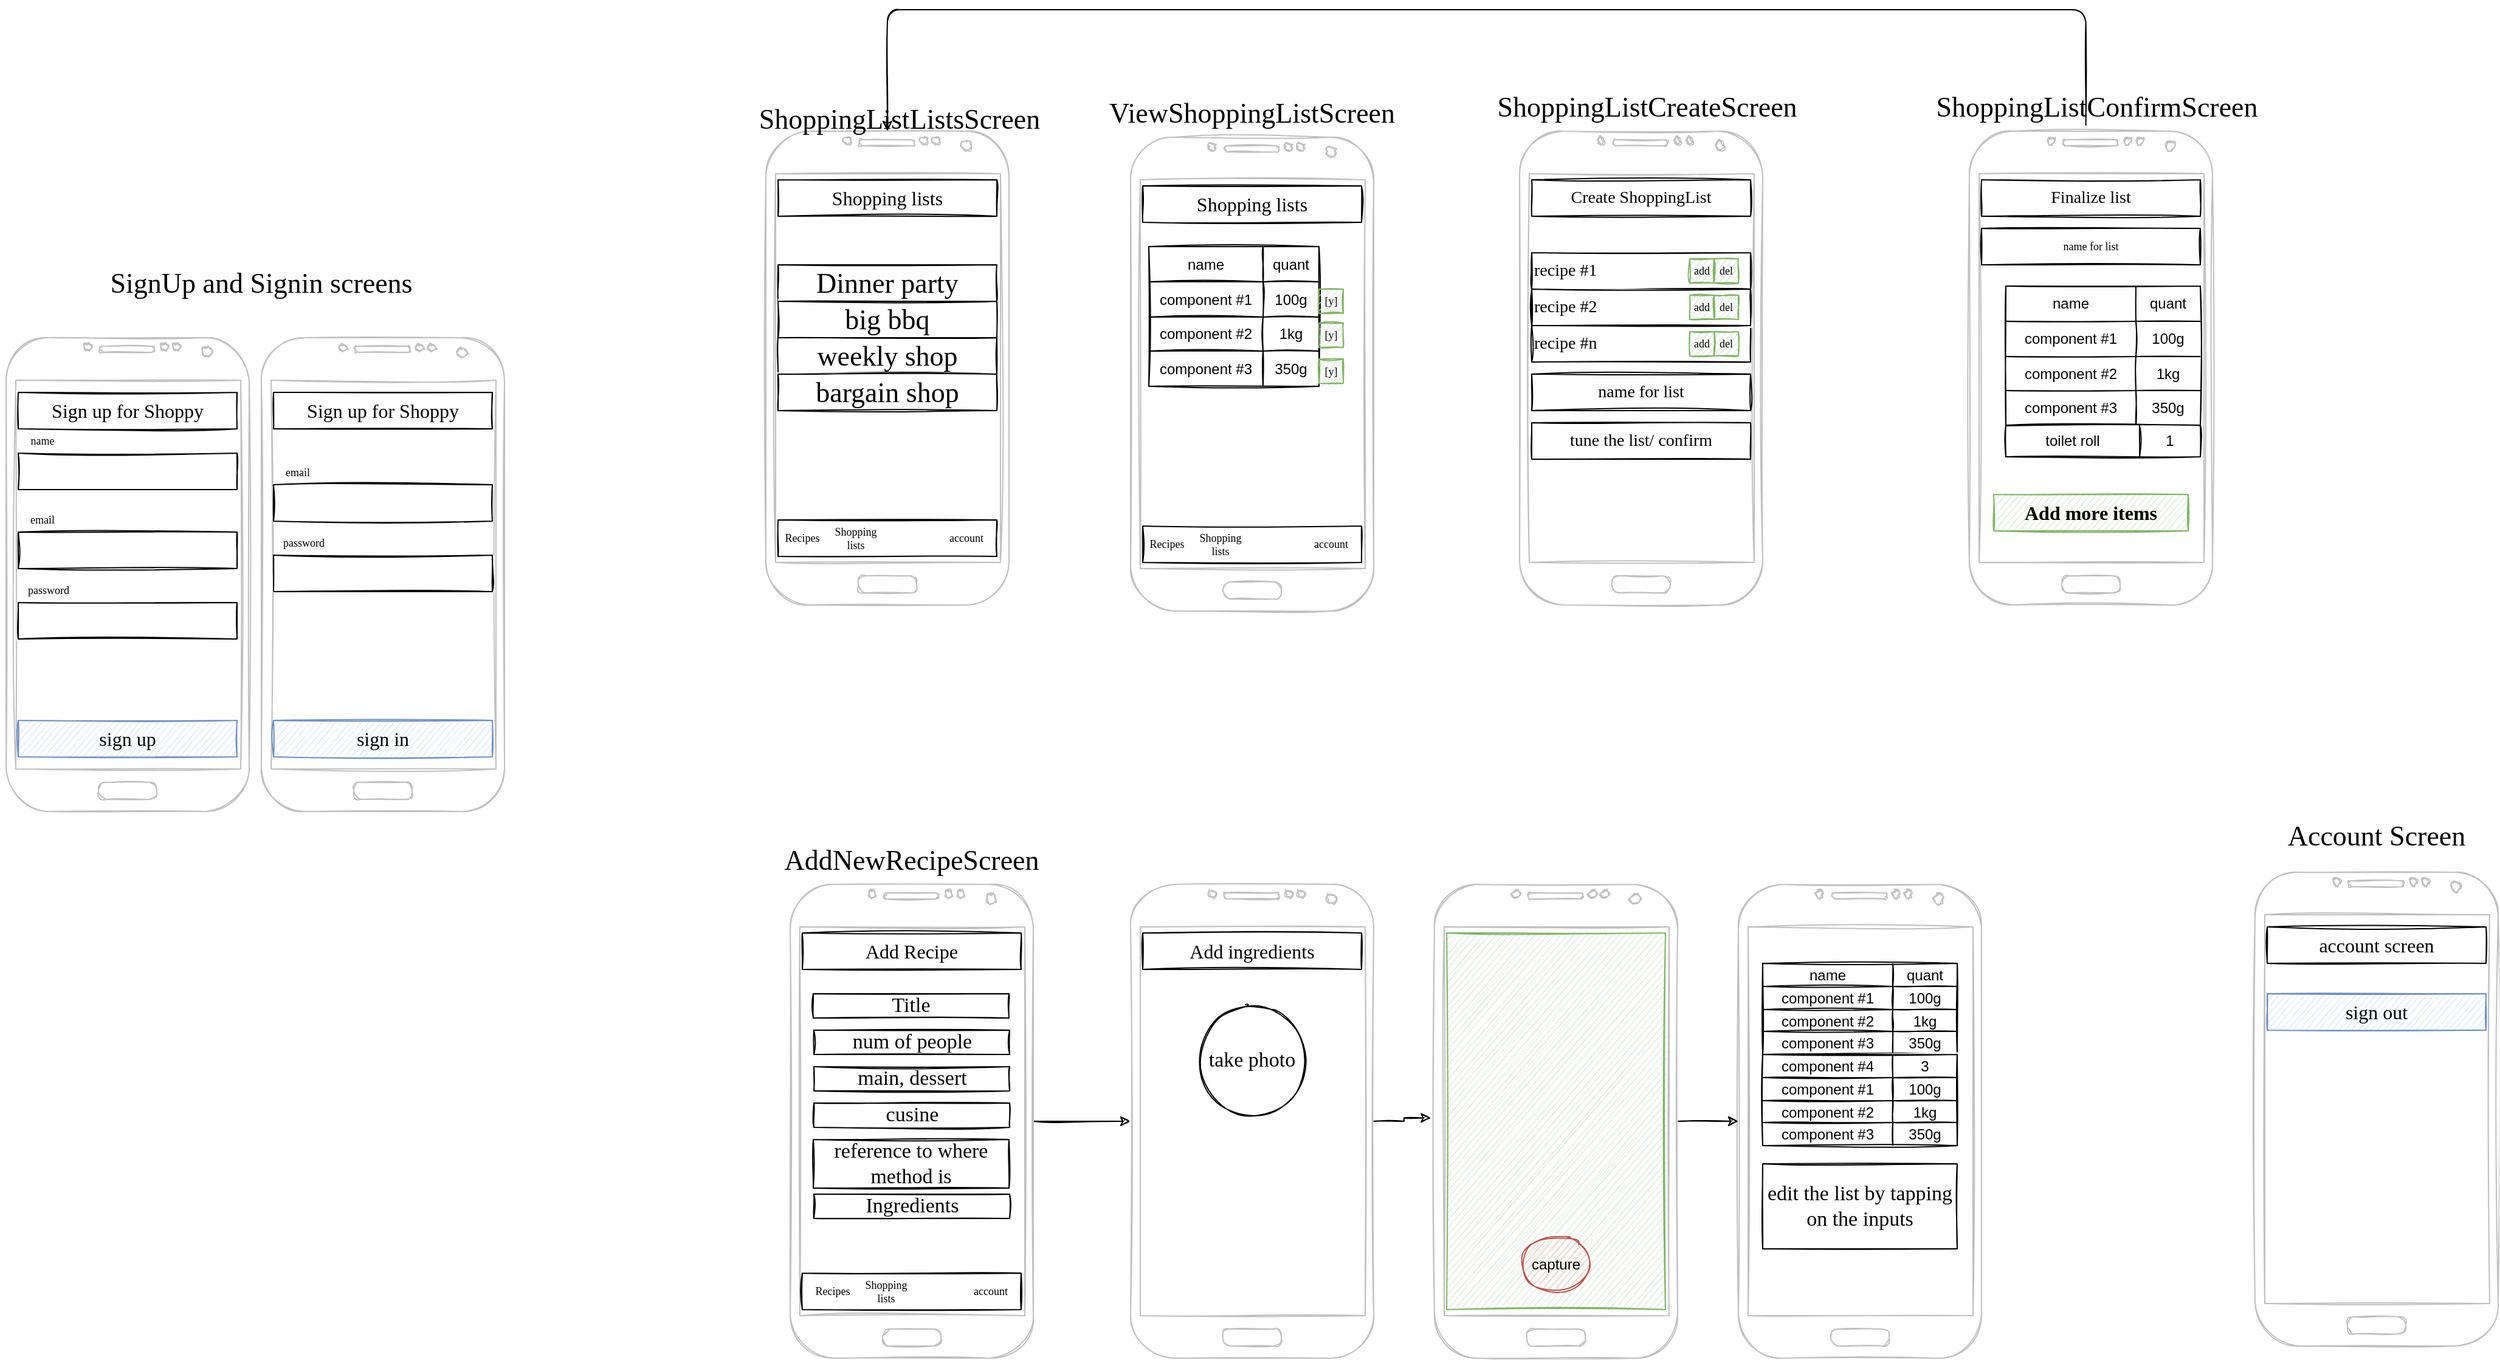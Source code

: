 <mxfile version="14.5.3" type="github" pages="4">
  <diagram id="S8S6S_zs-tFYUFydIni0" name="Page-1">
    <mxGraphModel dx="1783" dy="513" grid="1" gridSize="10" guides="1" tooltips="1" connect="1" arrows="1" fold="1" page="1" pageScale="1" pageWidth="850" pageHeight="1100" math="0" shadow="0">
      <root>
        <mxCell id="0" />
        <mxCell id="1" parent="0" />
        <mxCell id="lwpKW712aM4c5S9FHlkD-142" value="" style="verticalLabelPosition=bottom;verticalAlign=top;html=1;shadow=0;dashed=0;strokeWidth=1;shape=mxgraph.android.phone2;strokeColor=#c0c0c0;sketch=1;" parent="1" vertex="1">
          <mxGeometry x="350" y="125" width="200" height="390" as="geometry" />
        </mxCell>
        <mxCell id="WBAK2P9Rp_MF3gCQEYfs-1" value="" style="verticalLabelPosition=bottom;verticalAlign=top;html=1;shadow=0;dashed=0;strokeWidth=1;shape=mxgraph.android.phone2;strokeColor=#c0c0c0;sketch=1;" parent="1" vertex="1">
          <mxGeometry x="50" y="120" width="200" height="390" as="geometry" />
        </mxCell>
        <mxCell id="LDTR95kZnx1Ec3UNAk0M-1" value="Dinner party" style="rounded=0;whiteSpace=wrap;html=1;fontSize=23;fontFamily=Lucida Console;sketch=1;" parent="1" vertex="1">
          <mxGeometry x="60" y="230" width="180" height="30" as="geometry" />
        </mxCell>
        <mxCell id="LDTR95kZnx1Ec3UNAk0M-2" value="Shopping lists" style="rounded=0;whiteSpace=wrap;html=1;fontSize=16;fontFamily=Lucida Console;sketch=1;" parent="1" vertex="1">
          <mxGeometry x="60" y="160" width="180" height="30" as="geometry" />
        </mxCell>
        <mxCell id="LDTR95kZnx1Ec3UNAk0M-3" value="" style="rounded=0;whiteSpace=wrap;html=1;fontSize=11;fontFamily=Lucida Console;sketch=1;" parent="1" vertex="1">
          <mxGeometry x="60" y="440" width="180" height="30" as="geometry" />
        </mxCell>
        <mxCell id="LDTR95kZnx1Ec3UNAk0M-5" value="Recipes" style="text;html=1;strokeColor=none;fillColor=none;align=center;verticalAlign=middle;whiteSpace=wrap;rounded=0;fontFamily=Lucida Console;fontSize=9;sketch=1;" parent="1" vertex="1">
          <mxGeometry x="60" y="445" width="40" height="20" as="geometry" />
        </mxCell>
        <mxCell id="LDTR95kZnx1Ec3UNAk0M-6" value="Shopping lists" style="text;html=1;strokeColor=none;fillColor=none;align=center;verticalAlign=middle;whiteSpace=wrap;rounded=0;fontFamily=Lucida Console;fontSize=9;sketch=1;" parent="1" vertex="1">
          <mxGeometry x="104" y="445" width="40" height="20" as="geometry" />
        </mxCell>
        <mxCell id="LDTR95kZnx1Ec3UNAk0M-7" value="big bbq" style="rounded=0;whiteSpace=wrap;html=1;fontSize=23;fontFamily=Lucida Console;sketch=1;" parent="1" vertex="1">
          <mxGeometry x="60" y="260" width="180" height="30" as="geometry" />
        </mxCell>
        <mxCell id="LDTR95kZnx1Ec3UNAk0M-8" value="weekly shop" style="rounded=0;whiteSpace=wrap;html=1;fontSize=23;fontFamily=Lucida Console;sketch=1;" parent="1" vertex="1">
          <mxGeometry x="60" y="290" width="180" height="30" as="geometry" />
        </mxCell>
        <mxCell id="LDTR95kZnx1Ec3UNAk0M-9" value="bargain shop" style="rounded=0;whiteSpace=wrap;html=1;fontSize=23;fontFamily=Lucida Console;sketch=1;" parent="1" vertex="1">
          <mxGeometry x="60" y="320" width="180" height="30" as="geometry" />
        </mxCell>
        <mxCell id="LDTR95kZnx1Ec3UNAk0M-11" value="SignUp and Signin screens" style="text;html=1;strokeColor=none;fillColor=none;align=center;verticalAlign=middle;whiteSpace=wrap;rounded=0;fontFamily=Lucida Console;fontSize=23;sketch=1;" parent="1" vertex="1">
          <mxGeometry x="-520" y="235" width="310" height="20" as="geometry" />
        </mxCell>
        <mxCell id="LDTR95kZnx1Ec3UNAk0M-12" value="" style="verticalLabelPosition=bottom;verticalAlign=top;html=1;shadow=0;dashed=0;strokeWidth=1;shape=mxgraph.android.phone2;strokeColor=#c0c0c0;sketch=1;" parent="1" vertex="1">
          <mxGeometry x="670" y="120" width="200" height="390" as="geometry" />
        </mxCell>
        <mxCell id="LDTR95kZnx1Ec3UNAk0M-13" value="ShoppingListCreateScreen" style="text;html=1;strokeColor=none;fillColor=none;align=center;verticalAlign=middle;whiteSpace=wrap;rounded=0;fontFamily=Lucida Console;fontSize=23;sketch=1;" parent="1" vertex="1">
          <mxGeometry x="690" y="90" width="170" height="20" as="geometry" />
        </mxCell>
        <mxCell id="LDTR95kZnx1Ec3UNAk0M-14" value="Create ShoppingList" style="rounded=0;whiteSpace=wrap;html=1;fontSize=14;fontFamily=Lucida Console;sketch=1;" parent="1" vertex="1">
          <mxGeometry x="680" y="160" width="180" height="30" as="geometry" />
        </mxCell>
        <mxCell id="LDTR95kZnx1Ec3UNAk0M-15" value="recipe #1" style="rounded=0;whiteSpace=wrap;html=1;fontSize=14;fontFamily=Lucida Console;sketch=1;" parent="1" vertex="1">
          <mxGeometry x="680" y="220" width="180" height="30" as="geometry" />
        </mxCell>
        <mxCell id="LDTR95kZnx1Ec3UNAk0M-17" value="recipe #2" style="rounded=0;whiteSpace=wrap;html=1;fontSize=14;fontFamily=Lucida Console;sketch=1;" parent="1" vertex="1">
          <mxGeometry x="680" y="250" width="180" height="30" as="geometry" />
        </mxCell>
        <mxCell id="LDTR95kZnx1Ec3UNAk0M-18" value="recipe #n" style="rounded=0;whiteSpace=wrap;html=1;fontSize=14;fontFamily=Lucida Console;align=left;sketch=1;" parent="1" vertex="1">
          <mxGeometry x="680" y="280" width="180" height="30" as="geometry" />
        </mxCell>
        <mxCell id="LDTR95kZnx1Ec3UNAk0M-19" value="recipe #1" style="rounded=0;whiteSpace=wrap;html=1;fontSize=14;fontFamily=Lucida Console;align=left;sketch=1;" parent="1" vertex="1">
          <mxGeometry x="680" y="220" width="180" height="30" as="geometry" />
        </mxCell>
        <mxCell id="LDTR95kZnx1Ec3UNAk0M-20" value="recipe #2" style="rounded=0;whiteSpace=wrap;html=1;fontSize=14;fontFamily=Lucida Console;align=left;sketch=1;" parent="1" vertex="1">
          <mxGeometry x="680" y="250" width="180" height="30" as="geometry" />
        </mxCell>
        <mxCell id="LDTR95kZnx1Ec3UNAk0M-21" value="add" style="rounded=0;whiteSpace=wrap;html=1;fontFamily=Lucida Console;fontSize=9;align=center;fillColor=#d5e8d4;strokeColor=#82b366;sketch=1;" parent="1" vertex="1">
          <mxGeometry x="810" y="225" width="20" height="20" as="geometry" />
        </mxCell>
        <mxCell id="LDTR95kZnx1Ec3UNAk0M-22" value="del" style="rounded=0;whiteSpace=wrap;html=1;fontFamily=Lucida Console;fontSize=9;align=center;fillColor=#d5e8d4;strokeColor=#82b366;sketch=1;" parent="1" vertex="1">
          <mxGeometry x="830" y="225" width="20" height="20" as="geometry" />
        </mxCell>
        <mxCell id="LDTR95kZnx1Ec3UNAk0M-23" value="add" style="rounded=0;whiteSpace=wrap;html=1;fontFamily=Lucida Console;fontSize=9;align=center;fillColor=#d5e8d4;strokeColor=#82b366;sketch=1;" parent="1" vertex="1">
          <mxGeometry x="810" y="255" width="20" height="20" as="geometry" />
        </mxCell>
        <mxCell id="LDTR95kZnx1Ec3UNAk0M-24" value="del" style="rounded=0;whiteSpace=wrap;html=1;fontFamily=Lucida Console;fontSize=9;align=center;fillColor=#d5e8d4;strokeColor=#82b366;sketch=1;" parent="1" vertex="1">
          <mxGeometry x="830" y="255" width="20" height="20" as="geometry" />
        </mxCell>
        <mxCell id="LDTR95kZnx1Ec3UNAk0M-25" value="add" style="rounded=0;whiteSpace=wrap;html=1;fontFamily=Lucida Console;fontSize=9;align=center;fillColor=#d5e8d4;strokeColor=#82b366;sketch=1;" parent="1" vertex="1">
          <mxGeometry x="810" y="285" width="20" height="20" as="geometry" />
        </mxCell>
        <mxCell id="LDTR95kZnx1Ec3UNAk0M-26" value="del" style="rounded=0;whiteSpace=wrap;html=1;fontFamily=Lucida Console;fontSize=9;align=center;fillColor=#d5e8d4;strokeColor=#82b366;sketch=1;" parent="1" vertex="1">
          <mxGeometry x="830" y="285" width="20" height="20" as="geometry" />
        </mxCell>
        <mxCell id="LDTR95kZnx1Ec3UNAk0M-27" value="name for list" style="rounded=0;whiteSpace=wrap;html=1;fontFamily=Lucida Console;fontSize=14;align=center;sketch=1;" parent="1" vertex="1">
          <mxGeometry x="680" y="320" width="180" height="30" as="geometry" />
        </mxCell>
        <mxCell id="LDTR95kZnx1Ec3UNAk0M-28" value="tune the list/ confirm" style="rounded=0;whiteSpace=wrap;html=1;fontFamily=Lucida Console;fontSize=14;align=center;sketch=1;" parent="1" vertex="1">
          <mxGeometry x="680" y="360" width="180" height="30" as="geometry" />
        </mxCell>
        <mxCell id="LDTR95kZnx1Ec3UNAk0M-31" value="" style="verticalLabelPosition=bottom;verticalAlign=top;html=1;shadow=0;dashed=0;strokeWidth=1;shape=mxgraph.android.phone2;strokeColor=#c0c0c0;sketch=1;" parent="1" vertex="1">
          <mxGeometry x="1040" y="120" width="200" height="390" as="geometry" />
        </mxCell>
        <mxCell id="LDTR95kZnx1Ec3UNAk0M-32" value="ShoppingListConfirmScreen" style="text;html=1;strokeColor=none;fillColor=none;align=center;verticalAlign=middle;whiteSpace=wrap;rounded=0;fontFamily=Lucida Console;fontSize=23;sketch=1;" parent="1" vertex="1">
          <mxGeometry x="1060" y="90" width="170" height="20" as="geometry" />
        </mxCell>
        <mxCell id="LDTR95kZnx1Ec3UNAk0M-33" value="Finalize list" style="rounded=0;whiteSpace=wrap;html=1;fontSize=14;fontFamily=Lucida Console;sketch=1;" parent="1" vertex="1">
          <mxGeometry x="1050" y="160" width="180" height="30" as="geometry" />
        </mxCell>
        <mxCell id="LDTR95kZnx1Ec3UNAk0M-34" value="name for list" style="rounded=0;whiteSpace=wrap;html=1;fontFamily=Lucida Console;fontSize=9;align=center;sketch=1;" parent="1" vertex="1">
          <mxGeometry x="1050" y="200" width="180" height="30" as="geometry" />
        </mxCell>
        <mxCell id="LDTR95kZnx1Ec3UNAk0M-36" value="" style="shape=table;html=1;whiteSpace=wrap;startSize=0;container=1;collapsible=0;childLayout=tableLayout;sketch=1;" parent="1" vertex="1">
          <mxGeometry x="365" y="215" width="140" height="115" as="geometry" />
        </mxCell>
        <mxCell id="LDTR95kZnx1Ec3UNAk0M-37" value="" style="shape=partialRectangle;html=1;whiteSpace=wrap;collapsible=0;dropTarget=0;pointerEvents=0;fillColor=none;top=0;left=0;bottom=0;right=0;points=[[0,0.5],[1,0.5]];portConstraint=eastwest;sketch=1;" parent="LDTR95kZnx1Ec3UNAk0M-36" vertex="1">
          <mxGeometry width="140" height="29" as="geometry" />
        </mxCell>
        <mxCell id="LDTR95kZnx1Ec3UNAk0M-38" value="name" style="shape=partialRectangle;html=1;whiteSpace=wrap;connectable=0;overflow=hidden;fillColor=none;top=0;left=0;bottom=0;right=0;sketch=1;" parent="LDTR95kZnx1Ec3UNAk0M-37" vertex="1">
          <mxGeometry width="94" height="29" as="geometry" />
        </mxCell>
        <mxCell id="LDTR95kZnx1Ec3UNAk0M-39" value="quant" style="shape=partialRectangle;html=1;whiteSpace=wrap;connectable=0;overflow=hidden;fillColor=none;top=0;left=0;bottom=0;right=0;sketch=1;" parent="LDTR95kZnx1Ec3UNAk0M-37" vertex="1">
          <mxGeometry x="94" width="46" height="29" as="geometry" />
        </mxCell>
        <mxCell id="LDTR95kZnx1Ec3UNAk0M-40" value="" style="shape=partialRectangle;html=1;whiteSpace=wrap;collapsible=0;dropTarget=0;pointerEvents=0;fillColor=none;top=0;left=0;bottom=0;right=0;points=[[0,0.5],[1,0.5]];portConstraint=eastwest;sketch=1;" parent="LDTR95kZnx1Ec3UNAk0M-36" vertex="1">
          <mxGeometry y="29" width="140" height="29" as="geometry" />
        </mxCell>
        <mxCell id="LDTR95kZnx1Ec3UNAk0M-41" value="component #1" style="shape=partialRectangle;html=1;whiteSpace=wrap;connectable=0;overflow=hidden;fillColor=none;top=0;left=0;bottom=0;right=0;sketch=1;" parent="LDTR95kZnx1Ec3UNAk0M-40" vertex="1">
          <mxGeometry width="94" height="29" as="geometry" />
        </mxCell>
        <mxCell id="LDTR95kZnx1Ec3UNAk0M-42" value="&lt;div&gt;100g&lt;/div&gt;" style="shape=partialRectangle;html=1;whiteSpace=wrap;connectable=0;overflow=hidden;fillColor=none;top=0;left=0;bottom=0;right=0;sketch=1;" parent="LDTR95kZnx1Ec3UNAk0M-40" vertex="1">
          <mxGeometry x="94" width="46" height="29" as="geometry" />
        </mxCell>
        <mxCell id="LDTR95kZnx1Ec3UNAk0M-43" value="" style="shape=partialRectangle;html=1;whiteSpace=wrap;collapsible=0;dropTarget=0;pointerEvents=0;fillColor=none;top=0;left=0;bottom=0;right=0;points=[[0,0.5],[1,0.5]];portConstraint=eastwest;sketch=1;" parent="LDTR95kZnx1Ec3UNAk0M-36" vertex="1">
          <mxGeometry y="58" width="140" height="28" as="geometry" />
        </mxCell>
        <mxCell id="LDTR95kZnx1Ec3UNAk0M-44" value="component #2" style="shape=partialRectangle;html=1;whiteSpace=wrap;connectable=0;overflow=hidden;fillColor=none;top=0;left=0;bottom=0;right=0;sketch=1;" parent="LDTR95kZnx1Ec3UNAk0M-43" vertex="1">
          <mxGeometry width="94" height="28" as="geometry" />
        </mxCell>
        <mxCell id="LDTR95kZnx1Ec3UNAk0M-45" value="1kg" style="shape=partialRectangle;html=1;whiteSpace=wrap;connectable=0;overflow=hidden;fillColor=none;top=0;left=0;bottom=0;right=0;sketch=1;" parent="LDTR95kZnx1Ec3UNAk0M-43" vertex="1">
          <mxGeometry x="94" width="46" height="28" as="geometry" />
        </mxCell>
        <mxCell id="LDTR95kZnx1Ec3UNAk0M-46" value="" style="shape=partialRectangle;html=1;whiteSpace=wrap;collapsible=0;dropTarget=0;pointerEvents=0;fillColor=none;top=0;left=0;bottom=0;right=0;points=[[0,0.5],[1,0.5]];portConstraint=eastwest;sketch=1;" parent="LDTR95kZnx1Ec3UNAk0M-36" vertex="1">
          <mxGeometry y="86" width="140" height="29" as="geometry" />
        </mxCell>
        <mxCell id="LDTR95kZnx1Ec3UNAk0M-47" value="component #3" style="shape=partialRectangle;html=1;whiteSpace=wrap;connectable=0;overflow=hidden;fillColor=none;top=0;left=0;bottom=0;right=0;sketch=1;" parent="LDTR95kZnx1Ec3UNAk0M-46" vertex="1">
          <mxGeometry width="94" height="29" as="geometry" />
        </mxCell>
        <mxCell id="LDTR95kZnx1Ec3UNAk0M-48" value="350g" style="shape=partialRectangle;html=1;whiteSpace=wrap;connectable=0;overflow=hidden;fillColor=none;top=0;left=0;bottom=0;right=0;sketch=1;" parent="LDTR95kZnx1Ec3UNAk0M-46" vertex="1">
          <mxGeometry x="94" width="46" height="29" as="geometry" />
        </mxCell>
        <mxCell id="LDTR95kZnx1Ec3UNAk0M-49" value="Add more items" style="rounded=0;whiteSpace=wrap;html=1;fontFamily=Lucida Console;fontSize=16;align=center;fillColor=#d5e8d4;strokeColor=#82b366;fontStyle=1;sketch=1;" parent="1" vertex="1">
          <mxGeometry x="1060" y="419" width="160" height="30" as="geometry" />
        </mxCell>
        <mxCell id="LDTR95kZnx1Ec3UNAk0M-51" value="" style="edgeStyle=elbowEdgeStyle;elbow=vertical;endArrow=classic;html=1;fontFamily=Lucida Console;fontSize=28;exitX=0.479;exitY=-0.013;exitDx=0;exitDy=0;exitPerimeter=0;fontStyle=1;sketch=1;" parent="1" source="LDTR95kZnx1Ec3UNAk0M-31" target="WBAK2P9Rp_MF3gCQEYfs-1" edge="1">
          <mxGeometry width="50" height="50" relative="1" as="geometry">
            <mxPoint x="460" y="350" as="sourcePoint" />
            <mxPoint x="510" y="300" as="targetPoint" />
            <Array as="points">
              <mxPoint x="530" y="20" />
            </Array>
          </mxGeometry>
        </mxCell>
        <mxCell id="lwpKW712aM4c5S9FHlkD-18" value="" style="edgeStyle=orthogonalEdgeStyle;rounded=0;orthogonalLoop=1;jettySize=auto;html=1;fontFamily=Lucida Console;fontSize=17;sketch=1;" parent="1" source="lwpKW712aM4c5S9FHlkD-5" target="lwpKW712aM4c5S9FHlkD-17" edge="1">
          <mxGeometry relative="1" as="geometry" />
        </mxCell>
        <mxCell id="lwpKW712aM4c5S9FHlkD-5" value="" style="verticalLabelPosition=bottom;verticalAlign=top;html=1;shadow=0;dashed=0;strokeWidth=1;shape=mxgraph.android.phone2;strokeColor=#c0c0c0;sketch=1;" parent="1" vertex="1">
          <mxGeometry x="70" y="740" width="200" height="390" as="geometry" />
        </mxCell>
        <mxCell id="lwpKW712aM4c5S9FHlkD-6" value="Add Recipe" style="rounded=0;whiteSpace=wrap;html=1;fontSize=16;fontFamily=Lucida Console;sketch=1;" parent="1" vertex="1">
          <mxGeometry x="80" y="780" width="180" height="30" as="geometry" />
        </mxCell>
        <mxCell id="lwpKW712aM4c5S9FHlkD-7" value="" style="rounded=0;whiteSpace=wrap;html=1;fontSize=11;fontFamily=Lucida Console;sketch=1;" parent="1" vertex="1">
          <mxGeometry x="80" y="1060" width="180" height="30" as="geometry" />
        </mxCell>
        <mxCell id="lwpKW712aM4c5S9FHlkD-8" value="AddNewRecipeScreen" style="text;html=1;strokeColor=none;fillColor=none;align=center;verticalAlign=middle;whiteSpace=wrap;rounded=0;fontFamily=Lucida Console;fontSize=23;sketch=1;" parent="1" vertex="1">
          <mxGeometry x="85" y="710" width="170" height="20" as="geometry" />
        </mxCell>
        <mxCell id="lwpKW712aM4c5S9FHlkD-9" value="Recipes" style="text;html=1;strokeColor=none;fillColor=none;align=center;verticalAlign=middle;whiteSpace=wrap;rounded=0;fontFamily=Lucida Console;fontSize=9;sketch=1;" parent="1" vertex="1">
          <mxGeometry x="85" y="1065" width="40" height="20" as="geometry" />
        </mxCell>
        <mxCell id="lwpKW712aM4c5S9FHlkD-10" value="Shopping lists" style="text;html=1;strokeColor=none;fillColor=none;align=center;verticalAlign=middle;whiteSpace=wrap;rounded=0;fontFamily=Lucida Console;fontSize=9;sketch=1;" parent="1" vertex="1">
          <mxGeometry x="129" y="1065" width="40" height="20" as="geometry" />
        </mxCell>
        <mxCell id="lwpKW712aM4c5S9FHlkD-11" value="Title" style="rounded=0;whiteSpace=wrap;html=1;fontFamily=Lucida Console;fontSize=17;align=center;sketch=1;" parent="1" vertex="1">
          <mxGeometry x="89" y="830" width="161" height="20" as="geometry" />
        </mxCell>
        <mxCell id="lwpKW712aM4c5S9FHlkD-12" value="num of people" style="rounded=0;whiteSpace=wrap;html=1;fontFamily=Lucida Console;fontSize=17;align=center;sketch=1;" parent="1" vertex="1">
          <mxGeometry x="89.5" y="860" width="161" height="20" as="geometry" />
        </mxCell>
        <mxCell id="lwpKW712aM4c5S9FHlkD-13" value="main, dessert" style="rounded=0;whiteSpace=wrap;html=1;fontFamily=Lucida Console;fontSize=17;align=center;sketch=1;" parent="1" vertex="1">
          <mxGeometry x="89.5" y="890" width="161" height="20" as="geometry" />
        </mxCell>
        <mxCell id="lwpKW712aM4c5S9FHlkD-14" value="cusine" style="rounded=0;whiteSpace=wrap;html=1;fontFamily=Lucida Console;fontSize=17;align=center;sketch=1;" parent="1" vertex="1">
          <mxGeometry x="89.5" y="920" width="161" height="20" as="geometry" />
        </mxCell>
        <mxCell id="lwpKW712aM4c5S9FHlkD-22" value="" style="edgeStyle=orthogonalEdgeStyle;rounded=0;orthogonalLoop=1;jettySize=auto;html=1;fontFamily=Lucida Console;fontSize=17;sketch=1;entryX=-0.014;entryY=0.493;entryDx=0;entryDy=0;entryPerimeter=0;" parent="1" source="lwpKW712aM4c5S9FHlkD-17" target="JJDql05510NPb_NE8KQe-3" edge="1">
          <mxGeometry relative="1" as="geometry">
            <Array as="points">
              <mxPoint x="575" y="935" />
              <mxPoint x="575" y="932" />
            </Array>
          </mxGeometry>
        </mxCell>
        <mxCell id="lwpKW712aM4c5S9FHlkD-17" value="" style="verticalLabelPosition=bottom;verticalAlign=top;html=1;shadow=0;dashed=0;strokeWidth=1;shape=mxgraph.android.phone2;strokeColor=#c0c0c0;sketch=1;" parent="1" vertex="1">
          <mxGeometry x="350" y="740" width="200" height="390" as="geometry" />
        </mxCell>
        <mxCell id="lwpKW712aM4c5S9FHlkD-19" value="Add ingredients" style="rounded=0;whiteSpace=wrap;html=1;fontSize=16;fontFamily=Lucida Console;sketch=1;" parent="1" vertex="1">
          <mxGeometry x="360" y="780" width="180" height="30" as="geometry" />
        </mxCell>
        <mxCell id="lwpKW712aM4c5S9FHlkD-20" value="take photo" style="ellipse;whiteSpace=wrap;html=1;aspect=fixed;fontFamily=Lucida Console;fontSize=17;align=center;sketch=1;" parent="1" vertex="1">
          <mxGeometry x="405" y="840" width="90" height="90" as="geometry" />
        </mxCell>
        <mxCell id="lwpKW712aM4c5S9FHlkD-21" value="" style="verticalLabelPosition=bottom;verticalAlign=top;html=1;shadow=0;dashed=0;strokeWidth=1;shape=mxgraph.android.phone2;strokeColor=#c0c0c0;sketch=1;" parent="1" vertex="1">
          <mxGeometry x="850" y="740" width="200" height="390" as="geometry" />
        </mxCell>
        <mxCell id="lwpKW712aM4c5S9FHlkD-102" value="" style="shape=table;html=1;whiteSpace=wrap;startSize=0;container=1;collapsible=0;childLayout=tableLayout;sketch=1;" parent="1" vertex="1">
          <mxGeometry x="870" y="805" width="160" height="75" as="geometry" />
        </mxCell>
        <mxCell id="lwpKW712aM4c5S9FHlkD-103" value="" style="shape=partialRectangle;html=1;whiteSpace=wrap;collapsible=0;dropTarget=0;pointerEvents=0;fillColor=none;top=0;left=0;bottom=0;right=0;points=[[0,0.5],[1,0.5]];portConstraint=eastwest;sketch=1;" parent="lwpKW712aM4c5S9FHlkD-102" vertex="1">
          <mxGeometry width="160" height="19" as="geometry" />
        </mxCell>
        <mxCell id="lwpKW712aM4c5S9FHlkD-104" value="name" style="shape=partialRectangle;html=1;whiteSpace=wrap;connectable=0;overflow=hidden;fillColor=none;top=0;left=0;bottom=0;right=0;sketch=1;" parent="lwpKW712aM4c5S9FHlkD-103" vertex="1">
          <mxGeometry width="107" height="19" as="geometry" />
        </mxCell>
        <mxCell id="lwpKW712aM4c5S9FHlkD-105" value="quant" style="shape=partialRectangle;html=1;whiteSpace=wrap;connectable=0;overflow=hidden;fillColor=none;top=0;left=0;bottom=0;right=0;sketch=1;" parent="lwpKW712aM4c5S9FHlkD-103" vertex="1">
          <mxGeometry x="107" width="53" height="19" as="geometry" />
        </mxCell>
        <mxCell id="lwpKW712aM4c5S9FHlkD-106" value="" style="shape=partialRectangle;html=1;whiteSpace=wrap;collapsible=0;dropTarget=0;pointerEvents=0;fillColor=none;top=0;left=0;bottom=0;right=0;points=[[0,0.5],[1,0.5]];portConstraint=eastwest;sketch=1;" parent="lwpKW712aM4c5S9FHlkD-102" vertex="1">
          <mxGeometry y="19" width="160" height="19" as="geometry" />
        </mxCell>
        <mxCell id="lwpKW712aM4c5S9FHlkD-107" value="component #1" style="shape=partialRectangle;html=1;whiteSpace=wrap;connectable=0;overflow=hidden;fillColor=none;top=0;left=0;bottom=0;right=0;sketch=1;" parent="lwpKW712aM4c5S9FHlkD-106" vertex="1">
          <mxGeometry width="107" height="19" as="geometry" />
        </mxCell>
        <mxCell id="lwpKW712aM4c5S9FHlkD-108" value="&lt;div&gt;100g&lt;/div&gt;" style="shape=partialRectangle;html=1;whiteSpace=wrap;connectable=0;overflow=hidden;fillColor=none;top=0;left=0;bottom=0;right=0;sketch=1;" parent="lwpKW712aM4c5S9FHlkD-106" vertex="1">
          <mxGeometry x="107" width="53" height="19" as="geometry" />
        </mxCell>
        <mxCell id="lwpKW712aM4c5S9FHlkD-109" value="" style="shape=partialRectangle;html=1;whiteSpace=wrap;collapsible=0;dropTarget=0;pointerEvents=0;fillColor=none;top=0;left=0;bottom=0;right=0;points=[[0,0.5],[1,0.5]];portConstraint=eastwest;sketch=1;" parent="lwpKW712aM4c5S9FHlkD-102" vertex="1">
          <mxGeometry y="38" width="160" height="18" as="geometry" />
        </mxCell>
        <mxCell id="lwpKW712aM4c5S9FHlkD-110" value="component #2" style="shape=partialRectangle;html=1;whiteSpace=wrap;connectable=0;overflow=hidden;fillColor=none;top=0;left=0;bottom=0;right=0;sketch=1;" parent="lwpKW712aM4c5S9FHlkD-109" vertex="1">
          <mxGeometry width="107" height="18" as="geometry" />
        </mxCell>
        <mxCell id="lwpKW712aM4c5S9FHlkD-111" value="1kg" style="shape=partialRectangle;html=1;whiteSpace=wrap;connectable=0;overflow=hidden;fillColor=none;top=0;left=0;bottom=0;right=0;sketch=1;" parent="lwpKW712aM4c5S9FHlkD-109" vertex="1">
          <mxGeometry x="107" width="53" height="18" as="geometry" />
        </mxCell>
        <mxCell id="lwpKW712aM4c5S9FHlkD-112" value="" style="shape=partialRectangle;html=1;whiteSpace=wrap;collapsible=0;dropTarget=0;pointerEvents=0;fillColor=none;top=0;left=0;bottom=0;right=0;points=[[0,0.5],[1,0.5]];portConstraint=eastwest;sketch=1;" parent="lwpKW712aM4c5S9FHlkD-102" vertex="1">
          <mxGeometry y="56" width="160" height="19" as="geometry" />
        </mxCell>
        <mxCell id="lwpKW712aM4c5S9FHlkD-113" value="component #3" style="shape=partialRectangle;html=1;whiteSpace=wrap;connectable=0;overflow=hidden;fillColor=none;top=0;left=0;bottom=0;right=0;sketch=1;" parent="lwpKW712aM4c5S9FHlkD-112" vertex="1">
          <mxGeometry width="107" height="19" as="geometry" />
        </mxCell>
        <mxCell id="lwpKW712aM4c5S9FHlkD-114" value="350g" style="shape=partialRectangle;html=1;whiteSpace=wrap;connectable=0;overflow=hidden;fillColor=none;top=0;left=0;bottom=0;right=0;sketch=1;" parent="lwpKW712aM4c5S9FHlkD-112" vertex="1">
          <mxGeometry x="107" width="53" height="19" as="geometry" />
        </mxCell>
        <mxCell id="lwpKW712aM4c5S9FHlkD-128" value="" style="shape=table;html=1;whiteSpace=wrap;startSize=0;container=1;collapsible=0;childLayout=tableLayout;sketch=1;" parent="1" vertex="1">
          <mxGeometry x="870" y="880" width="160" height="75" as="geometry" />
        </mxCell>
        <mxCell id="lwpKW712aM4c5S9FHlkD-129" value="" style="shape=partialRectangle;html=1;whiteSpace=wrap;collapsible=0;dropTarget=0;pointerEvents=0;fillColor=none;top=0;left=0;bottom=0;right=0;points=[[0,0.5],[1,0.5]];portConstraint=eastwest;sketch=1;" parent="lwpKW712aM4c5S9FHlkD-128" vertex="1">
          <mxGeometry width="160" height="19" as="geometry" />
        </mxCell>
        <mxCell id="lwpKW712aM4c5S9FHlkD-130" value="component #4" style="shape=partialRectangle;html=1;whiteSpace=wrap;connectable=0;overflow=hidden;fillColor=none;top=0;left=0;bottom=0;right=0;sketch=1;" parent="lwpKW712aM4c5S9FHlkD-129" vertex="1">
          <mxGeometry width="107" height="19" as="geometry" />
        </mxCell>
        <mxCell id="lwpKW712aM4c5S9FHlkD-131" value="3" style="shape=partialRectangle;html=1;whiteSpace=wrap;connectable=0;overflow=hidden;fillColor=none;top=0;left=0;bottom=0;right=0;sketch=1;" parent="lwpKW712aM4c5S9FHlkD-129" vertex="1">
          <mxGeometry x="107" width="53" height="19" as="geometry" />
        </mxCell>
        <mxCell id="lwpKW712aM4c5S9FHlkD-132" value="" style="shape=partialRectangle;html=1;whiteSpace=wrap;collapsible=0;dropTarget=0;pointerEvents=0;fillColor=none;top=0;left=0;bottom=0;right=0;points=[[0,0.5],[1,0.5]];portConstraint=eastwest;sketch=1;" parent="lwpKW712aM4c5S9FHlkD-128" vertex="1">
          <mxGeometry y="19" width="160" height="19" as="geometry" />
        </mxCell>
        <mxCell id="lwpKW712aM4c5S9FHlkD-133" value="component #1" style="shape=partialRectangle;html=1;whiteSpace=wrap;connectable=0;overflow=hidden;fillColor=none;top=0;left=0;bottom=0;right=0;sketch=1;" parent="lwpKW712aM4c5S9FHlkD-132" vertex="1">
          <mxGeometry width="107" height="19" as="geometry" />
        </mxCell>
        <mxCell id="lwpKW712aM4c5S9FHlkD-134" value="&lt;div&gt;100g&lt;/div&gt;" style="shape=partialRectangle;html=1;whiteSpace=wrap;connectable=0;overflow=hidden;fillColor=none;top=0;left=0;bottom=0;right=0;sketch=1;" parent="lwpKW712aM4c5S9FHlkD-132" vertex="1">
          <mxGeometry x="107" width="53" height="19" as="geometry" />
        </mxCell>
        <mxCell id="lwpKW712aM4c5S9FHlkD-135" value="" style="shape=partialRectangle;html=1;whiteSpace=wrap;collapsible=0;dropTarget=0;pointerEvents=0;fillColor=none;top=0;left=0;bottom=0;right=0;points=[[0,0.5],[1,0.5]];portConstraint=eastwest;sketch=1;" parent="lwpKW712aM4c5S9FHlkD-128" vertex="1">
          <mxGeometry y="38" width="160" height="18" as="geometry" />
        </mxCell>
        <mxCell id="lwpKW712aM4c5S9FHlkD-136" value="component #2" style="shape=partialRectangle;html=1;whiteSpace=wrap;connectable=0;overflow=hidden;fillColor=none;top=0;left=0;bottom=0;right=0;sketch=1;" parent="lwpKW712aM4c5S9FHlkD-135" vertex="1">
          <mxGeometry width="107" height="18" as="geometry" />
        </mxCell>
        <mxCell id="lwpKW712aM4c5S9FHlkD-137" value="1kg" style="shape=partialRectangle;html=1;whiteSpace=wrap;connectable=0;overflow=hidden;fillColor=none;top=0;left=0;bottom=0;right=0;sketch=1;" parent="lwpKW712aM4c5S9FHlkD-135" vertex="1">
          <mxGeometry x="107" width="53" height="18" as="geometry" />
        </mxCell>
        <mxCell id="lwpKW712aM4c5S9FHlkD-138" value="" style="shape=partialRectangle;html=1;whiteSpace=wrap;collapsible=0;dropTarget=0;pointerEvents=0;fillColor=none;top=0;left=0;bottom=0;right=0;points=[[0,0.5],[1,0.5]];portConstraint=eastwest;sketch=1;" parent="lwpKW712aM4c5S9FHlkD-128" vertex="1">
          <mxGeometry y="56" width="160" height="19" as="geometry" />
        </mxCell>
        <mxCell id="lwpKW712aM4c5S9FHlkD-139" value="component #3" style="shape=partialRectangle;html=1;whiteSpace=wrap;connectable=0;overflow=hidden;fillColor=none;top=0;left=0;bottom=0;right=0;sketch=1;" parent="lwpKW712aM4c5S9FHlkD-138" vertex="1">
          <mxGeometry width="107" height="19" as="geometry" />
        </mxCell>
        <mxCell id="lwpKW712aM4c5S9FHlkD-140" value="350g" style="shape=partialRectangle;html=1;whiteSpace=wrap;connectable=0;overflow=hidden;fillColor=none;top=0;left=0;bottom=0;right=0;sketch=1;" parent="lwpKW712aM4c5S9FHlkD-138" vertex="1">
          <mxGeometry x="107" width="53" height="19" as="geometry" />
        </mxCell>
        <mxCell id="lwpKW712aM4c5S9FHlkD-141" value="edit the list by tapping on the inputs" style="rounded=0;whiteSpace=wrap;html=1;fontFamily=Lucida Console;fontSize=17;align=center;sketch=1;" parent="1" vertex="1">
          <mxGeometry x="870" y="970" width="160" height="70" as="geometry" />
        </mxCell>
        <mxCell id="lwpKW712aM4c5S9FHlkD-143" value="Shopping lists" style="rounded=0;whiteSpace=wrap;html=1;fontSize=16;fontFamily=Lucida Console;sketch=1;" parent="1" vertex="1">
          <mxGeometry x="360" y="165" width="180" height="30" as="geometry" />
        </mxCell>
        <mxCell id="lwpKW712aM4c5S9FHlkD-144" value="" style="rounded=0;whiteSpace=wrap;html=1;fontSize=11;fontFamily=Lucida Console;sketch=1;" parent="1" vertex="1">
          <mxGeometry x="360" y="445" width="180" height="30" as="geometry" />
        </mxCell>
        <mxCell id="lwpKW712aM4c5S9FHlkD-145" value="Recipes" style="text;html=1;strokeColor=none;fillColor=none;align=center;verticalAlign=middle;whiteSpace=wrap;rounded=0;fontFamily=Lucida Console;fontSize=9;sketch=1;" parent="1" vertex="1">
          <mxGeometry x="360" y="450" width="40" height="20" as="geometry" />
        </mxCell>
        <mxCell id="lwpKW712aM4c5S9FHlkD-146" value="Shopping lists" style="text;html=1;strokeColor=none;fillColor=none;align=center;verticalAlign=middle;whiteSpace=wrap;rounded=0;fontFamily=Lucida Console;fontSize=9;sketch=1;" parent="1" vertex="1">
          <mxGeometry x="404" y="450" width="40" height="20" as="geometry" />
        </mxCell>
        <mxCell id="lwpKW712aM4c5S9FHlkD-147" value="ViewShoppingListScreen" style="text;html=1;strokeColor=none;fillColor=none;align=center;verticalAlign=middle;whiteSpace=wrap;rounded=0;fontFamily=Lucida Console;fontSize=23;sketch=1;" parent="1" vertex="1">
          <mxGeometry x="365" y="95" width="170" height="20" as="geometry" />
        </mxCell>
        <mxCell id="lwpKW712aM4c5S9FHlkD-148" value="" style="shape=table;html=1;whiteSpace=wrap;startSize=0;container=1;collapsible=0;childLayout=tableLayout;sketch=1;" parent="1" vertex="1">
          <mxGeometry x="1070" y="247.5" width="160" height="115" as="geometry" />
        </mxCell>
        <mxCell id="lwpKW712aM4c5S9FHlkD-149" value="" style="shape=partialRectangle;html=1;whiteSpace=wrap;collapsible=0;dropTarget=0;pointerEvents=0;fillColor=none;top=0;left=0;bottom=0;right=0;points=[[0,0.5],[1,0.5]];portConstraint=eastwest;sketch=1;" parent="lwpKW712aM4c5S9FHlkD-148" vertex="1">
          <mxGeometry width="160" height="29" as="geometry" />
        </mxCell>
        <mxCell id="lwpKW712aM4c5S9FHlkD-150" value="name" style="shape=partialRectangle;html=1;whiteSpace=wrap;connectable=0;overflow=hidden;fillColor=none;top=0;left=0;bottom=0;right=0;sketch=1;" parent="lwpKW712aM4c5S9FHlkD-149" vertex="1">
          <mxGeometry width="107" height="29" as="geometry" />
        </mxCell>
        <mxCell id="lwpKW712aM4c5S9FHlkD-151" value="quant" style="shape=partialRectangle;html=1;whiteSpace=wrap;connectable=0;overflow=hidden;fillColor=none;top=0;left=0;bottom=0;right=0;sketch=1;" parent="lwpKW712aM4c5S9FHlkD-149" vertex="1">
          <mxGeometry x="107" width="53" height="29" as="geometry" />
        </mxCell>
        <mxCell id="lwpKW712aM4c5S9FHlkD-152" value="" style="shape=partialRectangle;html=1;whiteSpace=wrap;collapsible=0;dropTarget=0;pointerEvents=0;fillColor=none;top=0;left=0;bottom=0;right=0;points=[[0,0.5],[1,0.5]];portConstraint=eastwest;sketch=1;" parent="lwpKW712aM4c5S9FHlkD-148" vertex="1">
          <mxGeometry y="29" width="160" height="29" as="geometry" />
        </mxCell>
        <mxCell id="lwpKW712aM4c5S9FHlkD-153" value="component #1" style="shape=partialRectangle;html=1;whiteSpace=wrap;connectable=0;overflow=hidden;fillColor=none;top=0;left=0;bottom=0;right=0;sketch=1;" parent="lwpKW712aM4c5S9FHlkD-152" vertex="1">
          <mxGeometry width="107" height="29" as="geometry" />
        </mxCell>
        <mxCell id="lwpKW712aM4c5S9FHlkD-154" value="&lt;div&gt;100g&lt;/div&gt;" style="shape=partialRectangle;html=1;whiteSpace=wrap;connectable=0;overflow=hidden;fillColor=none;top=0;left=0;bottom=0;right=0;sketch=1;" parent="lwpKW712aM4c5S9FHlkD-152" vertex="1">
          <mxGeometry x="107" width="53" height="29" as="geometry" />
        </mxCell>
        <mxCell id="lwpKW712aM4c5S9FHlkD-155" value="" style="shape=partialRectangle;html=1;whiteSpace=wrap;collapsible=0;dropTarget=0;pointerEvents=0;fillColor=none;top=0;left=0;bottom=0;right=0;points=[[0,0.5],[1,0.5]];portConstraint=eastwest;sketch=1;" parent="lwpKW712aM4c5S9FHlkD-148" vertex="1">
          <mxGeometry y="58" width="160" height="28" as="geometry" />
        </mxCell>
        <mxCell id="lwpKW712aM4c5S9FHlkD-156" value="component #2" style="shape=partialRectangle;html=1;whiteSpace=wrap;connectable=0;overflow=hidden;fillColor=none;top=0;left=0;bottom=0;right=0;sketch=1;" parent="lwpKW712aM4c5S9FHlkD-155" vertex="1">
          <mxGeometry width="107" height="28" as="geometry" />
        </mxCell>
        <mxCell id="lwpKW712aM4c5S9FHlkD-157" value="1kg" style="shape=partialRectangle;html=1;whiteSpace=wrap;connectable=0;overflow=hidden;fillColor=none;top=0;left=0;bottom=0;right=0;sketch=1;" parent="lwpKW712aM4c5S9FHlkD-155" vertex="1">
          <mxGeometry x="107" width="53" height="28" as="geometry" />
        </mxCell>
        <mxCell id="lwpKW712aM4c5S9FHlkD-158" value="" style="shape=partialRectangle;html=1;whiteSpace=wrap;collapsible=0;dropTarget=0;pointerEvents=0;fillColor=none;top=0;left=0;bottom=0;right=0;points=[[0,0.5],[1,0.5]];portConstraint=eastwest;sketch=1;" parent="lwpKW712aM4c5S9FHlkD-148" vertex="1">
          <mxGeometry y="86" width="160" height="29" as="geometry" />
        </mxCell>
        <mxCell id="lwpKW712aM4c5S9FHlkD-159" value="component #3" style="shape=partialRectangle;html=1;whiteSpace=wrap;connectable=0;overflow=hidden;fillColor=none;top=0;left=0;bottom=0;right=0;sketch=1;" parent="lwpKW712aM4c5S9FHlkD-158" vertex="1">
          <mxGeometry width="107" height="29" as="geometry" />
        </mxCell>
        <mxCell id="lwpKW712aM4c5S9FHlkD-160" value="350g" style="shape=partialRectangle;html=1;whiteSpace=wrap;connectable=0;overflow=hidden;fillColor=none;top=0;left=0;bottom=0;right=0;sketch=1;" parent="lwpKW712aM4c5S9FHlkD-158" vertex="1">
          <mxGeometry x="107" width="53" height="29" as="geometry" />
        </mxCell>
        <mxCell id="lwpKW712aM4c5S9FHlkD-161" value="[y]" style="rounded=0;whiteSpace=wrap;html=1;fontFamily=Lucida Console;fontSize=9;align=center;fillColor=#d5e8d4;strokeColor=#82b366;sketch=1;" parent="1" vertex="1">
          <mxGeometry x="505" y="250" width="20" height="20" as="geometry" />
        </mxCell>
        <mxCell id="lwpKW712aM4c5S9FHlkD-162" value="[y]" style="rounded=0;whiteSpace=wrap;html=1;fontFamily=Lucida Console;fontSize=9;align=center;fillColor=#d5e8d4;strokeColor=#82b366;sketch=1;" parent="1" vertex="1">
          <mxGeometry x="505" y="278" width="20" height="20" as="geometry" />
        </mxCell>
        <mxCell id="lwpKW712aM4c5S9FHlkD-163" value="[y]" style="rounded=0;whiteSpace=wrap;html=1;fontFamily=Lucida Console;fontSize=9;align=center;fillColor=#d5e8d4;strokeColor=#82b366;sketch=1;" parent="1" vertex="1">
          <mxGeometry x="505" y="307.5" width="20" height="20" as="geometry" />
        </mxCell>
        <mxCell id="lwpKW712aM4c5S9FHlkD-166" value="account" style="text;html=1;strokeColor=none;fillColor=none;align=center;verticalAlign=middle;whiteSpace=wrap;rounded=0;fontFamily=Lucida Console;fontSize=9;sketch=1;" parent="1" vertex="1">
          <mxGeometry x="195" y="445" width="40" height="20" as="geometry" />
        </mxCell>
        <mxCell id="lwpKW712aM4c5S9FHlkD-170" value="" style="verticalLabelPosition=bottom;verticalAlign=top;html=1;shadow=0;dashed=0;strokeWidth=1;shape=mxgraph.android.phone2;strokeColor=#c0c0c0;sketch=1;" parent="1" vertex="1">
          <mxGeometry x="-575" y="290" width="200" height="390" as="geometry" />
        </mxCell>
        <mxCell id="lwpKW712aM4c5S9FHlkD-171" value="Sign up for Shoppy" style="rounded=0;whiteSpace=wrap;html=1;fontSize=16;fontFamily=Lucida Console;sketch=1;" parent="1" vertex="1">
          <mxGeometry x="-565" y="335" width="180" height="30" as="geometry" />
        </mxCell>
        <mxCell id="lwpKW712aM4c5S9FHlkD-172" value="sign up" style="rounded=0;whiteSpace=wrap;html=1;fontSize=16;fontFamily=Lucida Console;fillColor=#dae8fc;strokeColor=#6c8ebf;sketch=1;" parent="1" vertex="1">
          <mxGeometry x="-565" y="605" width="180" height="30" as="geometry" />
        </mxCell>
        <mxCell id="lwpKW712aM4c5S9FHlkD-173" value="" style="rounded=0;whiteSpace=wrap;html=1;fontSize=16;fontFamily=Lucida Console;sketch=1;" parent="1" vertex="1">
          <mxGeometry x="-565" y="450" width="180" height="30" as="geometry" />
        </mxCell>
        <mxCell id="lwpKW712aM4c5S9FHlkD-174" value="" style="rounded=0;whiteSpace=wrap;html=1;fontSize=16;fontFamily=Lucida Console;sketch=1;" parent="1" vertex="1">
          <mxGeometry x="-565" y="508" width="180" height="30" as="geometry" />
        </mxCell>
        <mxCell id="lwpKW712aM4c5S9FHlkD-175" value="email" style="text;html=1;strokeColor=none;fillColor=none;align=center;verticalAlign=middle;whiteSpace=wrap;rounded=0;fontFamily=Lucida Console;fontSize=9;sketch=1;" parent="1" vertex="1">
          <mxGeometry x="-580" y="430" width="70" height="20" as="geometry" />
        </mxCell>
        <mxCell id="lwpKW712aM4c5S9FHlkD-176" value="password" style="text;html=1;strokeColor=none;fillColor=none;align=center;verticalAlign=middle;whiteSpace=wrap;rounded=0;fontFamily=Lucida Console;fontSize=9;sketch=1;" parent="1" vertex="1">
          <mxGeometry x="-575" y="488" width="70" height="20" as="geometry" />
        </mxCell>
        <mxCell id="lwpKW712aM4c5S9FHlkD-177" value="" style="rounded=0;whiteSpace=wrap;html=1;fontSize=16;fontFamily=Lucida Console;sketch=1;" parent="1" vertex="1">
          <mxGeometry x="-565" y="385" width="180" height="30" as="geometry" />
        </mxCell>
        <mxCell id="lwpKW712aM4c5S9FHlkD-178" value="name" style="text;html=1;strokeColor=none;fillColor=none;align=center;verticalAlign=middle;whiteSpace=wrap;rounded=0;fontFamily=Lucida Console;fontSize=9;sketch=1;" parent="1" vertex="1">
          <mxGeometry x="-580" y="365" width="70" height="20" as="geometry" />
        </mxCell>
        <mxCell id="lwpKW712aM4c5S9FHlkD-179" value="" style="verticalLabelPosition=bottom;verticalAlign=top;html=1;shadow=0;dashed=0;strokeWidth=1;shape=mxgraph.android.phone2;strokeColor=#c0c0c0;sketch=1;" parent="1" vertex="1">
          <mxGeometry x="-365" y="290" width="200" height="390" as="geometry" />
        </mxCell>
        <mxCell id="lwpKW712aM4c5S9FHlkD-180" value="Sign up for Shoppy" style="rounded=0;whiteSpace=wrap;html=1;fontSize=16;fontFamily=Lucida Console;sketch=1;" parent="1" vertex="1">
          <mxGeometry x="-355" y="335" width="180" height="30" as="geometry" />
        </mxCell>
        <mxCell id="lwpKW712aM4c5S9FHlkD-181" value="sign in" style="rounded=0;whiteSpace=wrap;html=1;fontSize=16;fontFamily=Lucida Console;fillColor=#dae8fc;strokeColor=#6c8ebf;sketch=1;" parent="1" vertex="1">
          <mxGeometry x="-355" y="605" width="180" height="30" as="geometry" />
        </mxCell>
        <mxCell id="lwpKW712aM4c5S9FHlkD-182" value="" style="rounded=0;whiteSpace=wrap;html=1;fontSize=16;fontFamily=Lucida Console;sketch=1;" parent="1" vertex="1">
          <mxGeometry x="-355" y="411" width="180" height="30" as="geometry" />
        </mxCell>
        <mxCell id="lwpKW712aM4c5S9FHlkD-183" value="" style="rounded=0;whiteSpace=wrap;html=1;fontSize=16;fontFamily=Lucida Console;sketch=1;" parent="1" vertex="1">
          <mxGeometry x="-355" y="469" width="180" height="30" as="geometry" />
        </mxCell>
        <mxCell id="lwpKW712aM4c5S9FHlkD-184" value="email" style="text;html=1;strokeColor=none;fillColor=none;align=center;verticalAlign=middle;whiteSpace=wrap;rounded=0;fontFamily=Lucida Console;fontSize=9;sketch=1;" parent="1" vertex="1">
          <mxGeometry x="-370" y="391" width="70" height="20" as="geometry" />
        </mxCell>
        <mxCell id="lwpKW712aM4c5S9FHlkD-185" value="password" style="text;html=1;strokeColor=none;fillColor=none;align=center;verticalAlign=middle;whiteSpace=wrap;rounded=0;fontFamily=Lucida Console;fontSize=9;sketch=1;" parent="1" vertex="1">
          <mxGeometry x="-365" y="449" width="70" height="20" as="geometry" />
        </mxCell>
        <mxCell id="lwpKW712aM4c5S9FHlkD-188" value="ShoppingListListsScreen" style="text;html=1;strokeColor=none;fillColor=none;align=center;verticalAlign=middle;whiteSpace=wrap;rounded=0;fontFamily=Lucida Console;fontSize=23;sketch=1;" parent="1" vertex="1">
          <mxGeometry x="75" y="100" width="170" height="20" as="geometry" />
        </mxCell>
        <mxCell id="lwpKW712aM4c5S9FHlkD-189" value="" style="shape=table;html=1;whiteSpace=wrap;startSize=0;container=1;collapsible=0;childLayout=tableLayout;sketch=1;" parent="1" vertex="1">
          <mxGeometry x="1070" y="362" width="160" height="26" as="geometry" />
        </mxCell>
        <mxCell id="lwpKW712aM4c5S9FHlkD-190" value="" style="shape=partialRectangle;html=1;whiteSpace=wrap;collapsible=0;dropTarget=0;pointerEvents=0;fillColor=none;top=0;left=0;bottom=0;right=0;points=[[0,0.5],[1,0.5]];portConstraint=eastwest;sketch=1;" parent="lwpKW712aM4c5S9FHlkD-189" vertex="1">
          <mxGeometry width="160" height="26" as="geometry" />
        </mxCell>
        <mxCell id="lwpKW712aM4c5S9FHlkD-191" value="toilet roll" style="shape=partialRectangle;html=1;whiteSpace=wrap;connectable=0;overflow=hidden;fillColor=none;top=0;left=0;bottom=0;right=0;sketch=1;" parent="lwpKW712aM4c5S9FHlkD-190" vertex="1">
          <mxGeometry width="110" height="26" as="geometry" />
        </mxCell>
        <mxCell id="lwpKW712aM4c5S9FHlkD-192" value="1" style="shape=partialRectangle;html=1;whiteSpace=wrap;connectable=0;overflow=hidden;fillColor=none;top=0;left=0;bottom=0;right=0;sketch=1;" parent="lwpKW712aM4c5S9FHlkD-190" vertex="1">
          <mxGeometry x="110" width="50" height="26" as="geometry" />
        </mxCell>
        <mxCell id="SOoSq4ruoh9onEI2pAPY-12" value="reference to where method is" style="rounded=0;whiteSpace=wrap;html=1;fontFamily=Lucida Console;fontSize=17;align=center;sketch=1;" parent="1" vertex="1">
          <mxGeometry x="89" y="950" width="161" height="40" as="geometry" />
        </mxCell>
        <mxCell id="JJDql05510NPb_NE8KQe-1" value="account" style="text;html=1;strokeColor=none;fillColor=none;align=center;verticalAlign=middle;whiteSpace=wrap;rounded=0;fontFamily=Lucida Console;fontSize=9;sketch=1;" parent="1" vertex="1">
          <mxGeometry x="495" y="450" width="40" height="20" as="geometry" />
        </mxCell>
        <mxCell id="JJDql05510NPb_NE8KQe-2" value="account" style="text;html=1;strokeColor=none;fillColor=none;align=center;verticalAlign=middle;whiteSpace=wrap;rounded=0;fontFamily=Lucida Console;fontSize=9;sketch=1;" parent="1" vertex="1">
          <mxGeometry x="215" y="1065" width="40" height="20" as="geometry" />
        </mxCell>
        <mxCell id="JJDql05510NPb_NE8KQe-6" style="edgeStyle=orthogonalEdgeStyle;rounded=0;sketch=1;orthogonalLoop=1;jettySize=auto;html=1;" parent="1" source="JJDql05510NPb_NE8KQe-3" target="lwpKW712aM4c5S9FHlkD-21" edge="1">
          <mxGeometry relative="1" as="geometry" />
        </mxCell>
        <mxCell id="JJDql05510NPb_NE8KQe-3" value="" style="verticalLabelPosition=bottom;verticalAlign=top;html=1;shadow=0;dashed=0;strokeWidth=1;shape=mxgraph.android.phone2;strokeColor=#c0c0c0;sketch=1;" parent="1" vertex="1">
          <mxGeometry x="600" y="740" width="200" height="390" as="geometry" />
        </mxCell>
        <mxCell id="JJDql05510NPb_NE8KQe-4" value="" style="rounded=0;whiteSpace=wrap;html=1;sketch=1;fillColor=#d5e8d4;strokeColor=#82b366;" parent="1" vertex="1">
          <mxGeometry x="610" y="780" width="180" height="310" as="geometry" />
        </mxCell>
        <mxCell id="JJDql05510NPb_NE8KQe-5" value="capture" style="ellipse;whiteSpace=wrap;html=1;sketch=1;fillColor=#f8cecc;strokeColor=#b85450;" parent="1" vertex="1">
          <mxGeometry x="670" y="1030" width="60" height="45" as="geometry" />
        </mxCell>
        <mxCell id="J2NsusDSrD_cbcFqijtV-1" value="Ingredients" style="rounded=0;whiteSpace=wrap;html=1;fontFamily=Lucida Console;fontSize=17;align=center;sketch=1;" vertex="1" parent="1">
          <mxGeometry x="89.5" y="995" width="161" height="20" as="geometry" />
        </mxCell>
        <mxCell id="J2NsusDSrD_cbcFqijtV-2" value="" style="group" vertex="1" connectable="0" parent="1">
          <mxGeometry x="1275" y="730" width="200" height="390" as="geometry" />
        </mxCell>
        <mxCell id="lwpKW712aM4c5S9FHlkD-167" value="" style="verticalLabelPosition=bottom;verticalAlign=top;html=1;shadow=0;dashed=0;strokeWidth=1;shape=mxgraph.android.phone2;strokeColor=#c0c0c0;sketch=1;" parent="J2NsusDSrD_cbcFqijtV-2" vertex="1">
          <mxGeometry width="200" height="390" as="geometry" />
        </mxCell>
        <mxCell id="lwpKW712aM4c5S9FHlkD-168" value="account screen" style="rounded=0;whiteSpace=wrap;html=1;fontSize=16;fontFamily=Lucida Console;sketch=1;" parent="J2NsusDSrD_cbcFqijtV-2" vertex="1">
          <mxGeometry x="10" y="45" width="180" height="30" as="geometry" />
        </mxCell>
        <mxCell id="lwpKW712aM4c5S9FHlkD-169" value="sign out" style="rounded=0;whiteSpace=wrap;html=1;fontSize=16;fontFamily=Lucida Console;fillColor=#dae8fc;strokeColor=#6c8ebf;sketch=1;" parent="J2NsusDSrD_cbcFqijtV-2" vertex="1">
          <mxGeometry x="10" y="100" width="180" height="30" as="geometry" />
        </mxCell>
        <mxCell id="J2NsusDSrD_cbcFqijtV-3" value="Account Screen" style="text;html=1;strokeColor=none;fillColor=none;align=center;verticalAlign=middle;whiteSpace=wrap;rounded=0;fontFamily=Lucida Console;fontSize=23;sketch=1;" vertex="1" parent="1">
          <mxGeometry x="1290" y="690" width="170" height="20" as="geometry" />
        </mxCell>
      </root>
    </mxGraphModel>
  </diagram>
  <diagram id="jZCyjlfQMn0yyW2t85NQ" name="screen org">
    <mxGraphModel dx="2238" dy="1232" grid="1" gridSize="10" guides="1" tooltips="1" connect="1" arrows="1" fold="1" page="1" pageScale="1" pageWidth="850" pageHeight="1100" math="0" shadow="0">
      <root>
        <mxCell id="qdwxyIsfag_vkfbrn5gM-0" />
        <mxCell id="qdwxyIsfag_vkfbrn5gM-1" parent="qdwxyIsfag_vkfbrn5gM-0" />
        <mxCell id="qdwxyIsfag_vkfbrn5gM-2" value="signup screen" style="rounded=0;whiteSpace=wrap;html=1;fillColor=#dae8fc;strokeColor=#6c8ebf;fontStyle=0;fontSize=20;" parent="qdwxyIsfag_vkfbrn5gM-1" vertex="1">
          <mxGeometry x="130" y="160" width="220" height="60" as="geometry" />
        </mxCell>
        <mxCell id="qdwxyIsfag_vkfbrn5gM-3" value="&lt;div&gt;sign in screen&lt;/div&gt;" style="rounded=0;whiteSpace=wrap;html=1;fillColor=#dae8fc;strokeColor=#6c8ebf;fontStyle=0;fontSize=20;" parent="qdwxyIsfag_vkfbrn5gM-1" vertex="1">
          <mxGeometry x="430" y="160" width="220" height="60" as="geometry" />
        </mxCell>
        <mxCell id="qdwxyIsfag_vkfbrn5gM-4" value="" style="endArrow=classic;startArrow=classic;html=1;fontSize=20;entryX=0;entryY=0.5;entryDx=0;entryDy=0;exitX=1;exitY=0.5;exitDx=0;exitDy=0;" parent="qdwxyIsfag_vkfbrn5gM-1" source="qdwxyIsfag_vkfbrn5gM-2" target="qdwxyIsfag_vkfbrn5gM-3" edge="1">
          <mxGeometry width="50" height="50" relative="1" as="geometry">
            <mxPoint x="260" y="390" as="sourcePoint" />
            <mxPoint x="310" y="340" as="targetPoint" />
          </mxGeometry>
        </mxCell>
        <mxCell id="qdwxyIsfag_vkfbrn5gM-5" value="Recipe screen" style="rounded=0;whiteSpace=wrap;html=1;fillColor=#dae8fc;strokeColor=#6c8ebf;fontStyle=0;fontSize=20;" parent="qdwxyIsfag_vkfbrn5gM-1" vertex="1">
          <mxGeometry x="260" y="320" width="220" height="60" as="geometry" />
        </mxCell>
        <mxCell id="qdwxyIsfag_vkfbrn5gM-6" value="Recipe Detail screen" style="rounded=0;whiteSpace=wrap;html=1;fillColor=#dae8fc;strokeColor=#6c8ebf;fontStyle=0;fontSize=20;" parent="qdwxyIsfag_vkfbrn5gM-1" vertex="1">
          <mxGeometry x="560" y="320" width="220" height="60" as="geometry" />
        </mxCell>
        <mxCell id="qdwxyIsfag_vkfbrn5gM-7" value="Recipe Create screen" style="rounded=0;whiteSpace=wrap;html=1;fillColor=#dae8fc;strokeColor=#6c8ebf;fontStyle=0;fontSize=20;" parent="qdwxyIsfag_vkfbrn5gM-1" vertex="1">
          <mxGeometry x="260" y="450" width="220" height="60" as="geometry" />
        </mxCell>
        <mxCell id="qdwxyIsfag_vkfbrn5gM-8" value="TAKE PHOTO screen" style="rounded=0;whiteSpace=wrap;html=1;fillColor=#dae8fc;strokeColor=#6c8ebf;fontStyle=0;fontSize=20;" parent="qdwxyIsfag_vkfbrn5gM-1" vertex="1">
          <mxGeometry x="560" y="450" width="220" height="60" as="geometry" />
        </mxCell>
        <mxCell id="qdwxyIsfag_vkfbrn5gM-75" value="" style="endArrow=classic;startArrow=classic;html=1;fontSize=20;exitX=1;exitY=0.5;exitDx=0;exitDy=0;entryX=0;entryY=0.5;entryDx=0;entryDy=0;" parent="qdwxyIsfag_vkfbrn5gM-1" target="qdwxyIsfag_vkfbrn5gM-6" edge="1">
          <mxGeometry width="50" height="50" relative="1" as="geometry">
            <mxPoint x="480" y="349.29" as="sourcePoint" />
            <mxPoint x="530" y="349" as="targetPoint" />
          </mxGeometry>
        </mxCell>
        <mxCell id="qdwxyIsfag_vkfbrn5gM-76" value="Account screen" style="rounded=0;whiteSpace=wrap;html=1;fillColor=#dae8fc;strokeColor=#6c8ebf;fontStyle=0;fontSize=20;" parent="qdwxyIsfag_vkfbrn5gM-1" vertex="1">
          <mxGeometry x="260" y="710" width="220" height="60" as="geometry" />
        </mxCell>
        <mxCell id="qdwxyIsfag_vkfbrn5gM-77" value="Bottom tab navigator" style="rounded=0;whiteSpace=wrap;html=1;fillColor=#d5e8d4;strokeColor=#82b366;fontStyle=0;fontSize=16;" parent="qdwxyIsfag_vkfbrn5gM-1" vertex="1">
          <mxGeometry x="130" y="320" width="130" height="450" as="geometry" />
        </mxCell>
        <mxCell id="qdwxyIsfag_vkfbrn5gM-78" value="Stack navigator" style="rounded=0;whiteSpace=wrap;html=1;fillColor=#d5e8d4;strokeColor=#82b366;fontStyle=0;fontSize=20;" parent="qdwxyIsfag_vkfbrn5gM-1" vertex="1">
          <mxGeometry x="130" y="220" width="520" height="40" as="geometry" />
        </mxCell>
        <mxCell id="qdwxyIsfag_vkfbrn5gM-80" value="" style="endArrow=classic;startArrow=classic;html=1;fontSize=20;exitX=1;exitY=0.5;exitDx=0;exitDy=0;entryX=0;entryY=0.5;entryDx=0;entryDy=0;" parent="qdwxyIsfag_vkfbrn5gM-1" source="qdwxyIsfag_vkfbrn5gM-7" target="qdwxyIsfag_vkfbrn5gM-8" edge="1">
          <mxGeometry width="50" height="50" relative="1" as="geometry">
            <mxPoint x="490" y="420.0" as="sourcePoint" />
            <mxPoint x="570" y="420.71" as="targetPoint" />
          </mxGeometry>
        </mxCell>
        <mxCell id="qdwxyIsfag_vkfbrn5gM-81" value="Stack navigator" style="rounded=0;whiteSpace=wrap;html=1;fillColor=#d5e8d4;strokeColor=#82b366;fontStyle=0;fontSize=20;" parent="qdwxyIsfag_vkfbrn5gM-1" vertex="1">
          <mxGeometry x="260" y="380" width="520" height="40" as="geometry" />
        </mxCell>
        <mxCell id="qdwxyIsfag_vkfbrn5gM-82" value="Stack navigator" style="rounded=0;whiteSpace=wrap;html=1;fillColor=#d5e8d4;strokeColor=#82b366;fontStyle=0;fontSize=20;" parent="qdwxyIsfag_vkfbrn5gM-1" vertex="1">
          <mxGeometry x="260" y="510" width="520" height="40" as="geometry" />
        </mxCell>
        <mxCell id="qdwxyIsfag_vkfbrn5gM-83" value="Switch navigator" style="rounded=0;whiteSpace=wrap;html=1;fillColor=#d5e8d4;strokeColor=#82b366;fontStyle=0;fontSize=23;" parent="qdwxyIsfag_vkfbrn5gM-1" vertex="1">
          <mxGeometry y="50" width="130" height="720" as="geometry" />
        </mxCell>
        <mxCell id="AH-SVHP-QE3kMJ4q8TXV-0" value="Shopping Lists screen" style="rounded=0;whiteSpace=wrap;html=1;fillColor=#dae8fc;strokeColor=#6c8ebf;fontStyle=0;fontSize=20;" parent="qdwxyIsfag_vkfbrn5gM-1" vertex="1">
          <mxGeometry x="260" y="580" width="220" height="60" as="geometry" />
        </mxCell>
        <mxCell id="AH-SVHP-QE3kMJ4q8TXV-1" value="Stack navigator" style="rounded=0;whiteSpace=wrap;html=1;fillColor=#d5e8d4;strokeColor=#82b366;fontStyle=0;fontSize=20;" parent="qdwxyIsfag_vkfbrn5gM-1" vertex="1">
          <mxGeometry x="260" y="640" width="750" height="40" as="geometry" />
        </mxCell>
        <mxCell id="AH-SVHP-QE3kMJ4q8TXV-2" value="Create shopping list" style="rounded=0;whiteSpace=wrap;html=1;fillColor=#dae8fc;strokeColor=#6c8ebf;fontStyle=0;fontSize=20;" parent="qdwxyIsfag_vkfbrn5gM-1" vertex="1">
          <mxGeometry x="520" y="580" width="220" height="60" as="geometry" />
        </mxCell>
        <mxCell id="AH-SVHP-QE3kMJ4q8TXV-3" value="TAKE PHOTO screen" style="rounded=0;whiteSpace=wrap;html=1;fillColor=#dae8fc;strokeColor=#6c8ebf;fontStyle=0;fontSize=20;" parent="qdwxyIsfag_vkfbrn5gM-1" vertex="1">
          <mxGeometry x="790" y="580" width="220" height="60" as="geometry" />
        </mxCell>
        <mxCell id="9F2ljhVIJpy1S83PPJ---0" value="splash screen/ null screen" style="rounded=0;whiteSpace=wrap;html=1;fillColor=#dae8fc;strokeColor=#6c8ebf;fontStyle=0;fontSize=20;" parent="qdwxyIsfag_vkfbrn5gM-1" vertex="1">
          <mxGeometry x="130" y="50" width="220" height="60" as="geometry" />
        </mxCell>
      </root>
    </mxGraphModel>
  </diagram>
  <diagram id="6jXPRPMNnWCmM7UmNFNJ" name="auth">
    <mxGraphModel dx="2512" dy="763" grid="1" gridSize="10" guides="1" tooltips="1" connect="1" arrows="1" fold="1" page="1" pageScale="1" pageWidth="850" pageHeight="1100" math="0" shadow="0">
      <root>
        <mxCell id="_uPLFFRYyuftYlshMBbt-0" />
        <mxCell id="_uPLFFRYyuftYlshMBbt-1" parent="_uPLFFRYyuftYlshMBbt-0" />
        <mxCell id="fPhqnT4PVxU_--1QpgGI-2" style="edgeStyle=orthogonalEdgeStyle;rounded=0;orthogonalLoop=1;jettySize=auto;html=1;fontFamily=Lucida Console;fontSize=10;" parent="_uPLFFRYyuftYlshMBbt-1" source="_uPLFFRYyuftYlshMBbt-2" target="_uPLFFRYyuftYlshMBbt-3" edge="1">
          <mxGeometry relative="1" as="geometry" />
        </mxCell>
        <mxCell id="_uPLFFRYyuftYlshMBbt-2" value="AuthProvider" style="rounded=0;whiteSpace=wrap;html=1;fontFamily=Lucida Console;fontSize=16;align=center;verticalAlign=top;fillColor=#d5e8d4;strokeColor=#82b366;" parent="_uPLFFRYyuftYlshMBbt-1" vertex="1">
          <mxGeometry x="340" y="240" width="150" height="60" as="geometry" />
        </mxCell>
        <mxCell id="_uPLFFRYyuftYlshMBbt-9" value="" style="edgeStyle=orthogonalEdgeStyle;rounded=0;orthogonalLoop=1;jettySize=auto;html=1;fontFamily=Lucida Console;fontSize=10;entryX=0.5;entryY=0;entryDx=0;entryDy=0;" parent="_uPLFFRYyuftYlshMBbt-1" source="_uPLFFRYyuftYlshMBbt-3" target="_uPLFFRYyuftYlshMBbt-4" edge="1">
          <mxGeometry relative="1" as="geometry">
            <Array as="points">
              <mxPoint x="415" y="390" />
              <mxPoint x="140" y="390" />
            </Array>
          </mxGeometry>
        </mxCell>
        <mxCell id="6jbCyil2mpMhk21aW8Bb-0" style="edgeStyle=orthogonalEdgeStyle;rounded=0;orthogonalLoop=1;jettySize=auto;html=1;entryX=0.5;entryY=0;entryDx=0;entryDy=0;fontFamily=Lucida Console;fontSize=10;" parent="_uPLFFRYyuftYlshMBbt-1" source="_uPLFFRYyuftYlshMBbt-3" target="fPhqnT4PVxU_--1QpgGI-3" edge="1">
          <mxGeometry relative="1" as="geometry">
            <Array as="points">
              <mxPoint x="415" y="390" />
              <mxPoint x="488" y="390" />
              <mxPoint x="488" y="430" />
            </Array>
          </mxGeometry>
        </mxCell>
        <mxCell id="wcMITaRO-HpFkZPpKvlZ-0" style="edgeStyle=orthogonalEdgeStyle;rounded=0;orthogonalLoop=1;jettySize=auto;html=1;entryX=0.5;entryY=0;entryDx=0;entryDy=0;fontFamily=Lucida Console;fontSize=10;" parent="_uPLFFRYyuftYlshMBbt-1" source="_uPLFFRYyuftYlshMBbt-3" target="6jbCyil2mpMhk21aW8Bb-1" edge="1">
          <mxGeometry relative="1" as="geometry">
            <Array as="points">
              <mxPoint x="415" y="390" />
              <mxPoint x="640" y="390" />
            </Array>
          </mxGeometry>
        </mxCell>
        <mxCell id="N4ByyE_6EoR0HfE3pg3K-1" style="edgeStyle=orthogonalEdgeStyle;rounded=0;orthogonalLoop=1;jettySize=auto;html=1;entryX=0.5;entryY=0;entryDx=0;entryDy=0;fontFamily=Lucida Console;fontSize=10;" parent="_uPLFFRYyuftYlshMBbt-1" source="_uPLFFRYyuftYlshMBbt-3" target="N4ByyE_6EoR0HfE3pg3K-0" edge="1">
          <mxGeometry relative="1" as="geometry">
            <Array as="points">
              <mxPoint x="415" y="390" />
              <mxPoint x="30" y="390" />
            </Array>
          </mxGeometry>
        </mxCell>
        <mxCell id="_uPLFFRYyuftYlshMBbt-3" value="Navigation stuff" style="rounded=0;whiteSpace=wrap;html=1;fontFamily=Lucida Console;fontSize=16;align=center;fillColor=#ffe6cc;strokeColor=#d79b00;" parent="_uPLFFRYyuftYlshMBbt-1" vertex="1">
          <mxGeometry x="340" y="320" width="150" height="40" as="geometry" />
        </mxCell>
        <mxCell id="N4ByyE_6EoR0HfE3pg3K-2" style="edgeStyle=orthogonalEdgeStyle;rounded=0;orthogonalLoop=1;jettySize=auto;html=1;entryX=-0.007;entryY=0.198;entryDx=0;entryDy=0;entryPerimeter=0;fontFamily=Lucida Console;fontSize=10;" parent="_uPLFFRYyuftYlshMBbt-1" source="_uPLFFRYyuftYlshMBbt-4" target="_uPLFFRYyuftYlshMBbt-2" edge="1">
          <mxGeometry relative="1" as="geometry">
            <Array as="points">
              <mxPoint x="100" y="252" />
            </Array>
          </mxGeometry>
        </mxCell>
        <mxCell id="_uPLFFRYyuftYlshMBbt-4" value="signup screen" style="rounded=0;whiteSpace=wrap;html=1;fontFamily=Lucida Console;fontSize=10;align=center;fillColor=#dae8fc;strokeColor=#6c8ebf;" parent="_uPLFFRYyuftYlshMBbt-1" vertex="1">
          <mxGeometry x="90" y="430" width="100" height="20" as="geometry" />
        </mxCell>
        <mxCell id="N4ByyE_6EoR0HfE3pg3K-7" style="edgeStyle=orthogonalEdgeStyle;rounded=0;orthogonalLoop=1;jettySize=auto;html=1;fontFamily=Lucida Console;fontSize=8;" parent="_uPLFFRYyuftYlshMBbt-1" source="_uPLFFRYyuftYlshMBbt-7" target="_uPLFFRYyuftYlshMBbt-2" edge="1">
          <mxGeometry relative="1" as="geometry">
            <Array as="points">
              <mxPoint x="210" y="290" />
            </Array>
          </mxGeometry>
        </mxCell>
        <mxCell id="_uPLFFRYyuftYlshMBbt-7" value="signin screen" style="rounded=0;whiteSpace=wrap;html=1;fontFamily=Lucida Console;fontSize=10;align=center;fillColor=#dae8fc;strokeColor=#6c8ebf;" parent="_uPLFFRYyuftYlshMBbt-1" vertex="1">
          <mxGeometry x="200" y="430" width="100" height="20" as="geometry" />
        </mxCell>
        <mxCell id="_uPLFFRYyuftYlshMBbt-8" value="recipe screen" style="rounded=0;whiteSpace=wrap;html=1;fontFamily=Lucida Console;fontSize=10;align=center;fillColor=#dae8fc;strokeColor=#6c8ebf;" parent="_uPLFFRYyuftYlshMBbt-1" vertex="1">
          <mxGeometry x="310" y="430" width="100" height="20" as="geometry" />
        </mxCell>
        <mxCell id="_uPLFFRYyuftYlshMBbt-10" value="" style="edgeStyle=orthogonalEdgeStyle;rounded=0;orthogonalLoop=1;jettySize=auto;html=1;fontFamily=Lucida Console;fontSize=10;exitX=0.5;exitY=1;exitDx=0;exitDy=0;entryX=0.5;entryY=0;entryDx=0;entryDy=0;" parent="_uPLFFRYyuftYlshMBbt-1" source="_uPLFFRYyuftYlshMBbt-3" target="_uPLFFRYyuftYlshMBbt-7" edge="1">
          <mxGeometry relative="1" as="geometry">
            <mxPoint x="410" y="405" as="sourcePoint" />
            <mxPoint x="250" y="510" as="targetPoint" />
            <Array as="points">
              <mxPoint x="415" y="390" />
              <mxPoint x="250" y="390" />
            </Array>
          </mxGeometry>
        </mxCell>
        <mxCell id="_uPLFFRYyuftYlshMBbt-11" value="" style="edgeStyle=orthogonalEdgeStyle;rounded=0;orthogonalLoop=1;jettySize=auto;html=1;fontFamily=Lucida Console;fontSize=10;exitX=0.5;exitY=1;exitDx=0;exitDy=0;entryX=0.5;entryY=0;entryDx=0;entryDy=0;" parent="_uPLFFRYyuftYlshMBbt-1" source="_uPLFFRYyuftYlshMBbt-3" target="_uPLFFRYyuftYlshMBbt-8" edge="1">
          <mxGeometry relative="1" as="geometry">
            <mxPoint x="425" y="370" as="sourcePoint" />
            <mxPoint x="340" y="500" as="targetPoint" />
            <Array as="points">
              <mxPoint x="415" y="390" />
              <mxPoint x="360" y="390" />
            </Array>
          </mxGeometry>
        </mxCell>
        <mxCell id="fPhqnT4PVxU_--1QpgGI-0" value="{isSignedIn: true}" style="rounded=0;whiteSpace=wrap;html=1;fontFamily=Lucida Console;fontSize=10;align=center;fillColor=#f8cecc;strokeColor=#b85450;" parent="_uPLFFRYyuftYlshMBbt-1" vertex="1">
          <mxGeometry x="355" y="270" width="120" height="20" as="geometry" />
        </mxCell>
        <mxCell id="fPhqnT4PVxU_--1QpgGI-3" value="recipeCreate screen" style="rounded=0;whiteSpace=wrap;html=1;fontFamily=Lucida Console;fontSize=10;align=center;fillColor=#dae8fc;strokeColor=#6c8ebf;" parent="_uPLFFRYyuftYlshMBbt-1" vertex="1">
          <mxGeometry x="425" y="430" width="125" height="20" as="geometry" />
        </mxCell>
        <mxCell id="6jbCyil2mpMhk21aW8Bb-1" value="shoppingListsscreen" style="rounded=0;whiteSpace=wrap;html=1;fontFamily=Lucida Console;fontSize=10;align=center;fillColor=#dae8fc;strokeColor=#6c8ebf;" parent="_uPLFFRYyuftYlshMBbt-1" vertex="1">
          <mxGeometry x="570" y="430" width="140" height="20" as="geometry" />
        </mxCell>
        <mxCell id="N4ByyE_6EoR0HfE3pg3K-6" style="edgeStyle=orthogonalEdgeStyle;rounded=0;orthogonalLoop=1;jettySize=auto;html=1;fontFamily=Lucida Console;fontSize=8;entryX=0;entryY=0.5;entryDx=0;entryDy=0;" parent="_uPLFFRYyuftYlshMBbt-1" source="N4ByyE_6EoR0HfE3pg3K-0" target="_uPLFFRYyuftYlshMBbt-2" edge="1">
          <mxGeometry relative="1" as="geometry">
            <mxPoint x="290" y="310" as="targetPoint" />
            <Array as="points">
              <mxPoint x="10" y="270" />
            </Array>
          </mxGeometry>
        </mxCell>
        <mxCell id="N4ByyE_6EoR0HfE3pg3K-0" value="account screen" style="rounded=0;whiteSpace=wrap;html=1;fontFamily=Lucida Console;fontSize=10;align=center;fillColor=#dae8fc;strokeColor=#6c8ebf;" parent="_uPLFFRYyuftYlshMBbt-1" vertex="1">
          <mxGeometry x="-20" y="430" width="100" height="20" as="geometry" />
        </mxCell>
        <mxCell id="N4ByyE_6EoR0HfE3pg3K-3" value="try to signUP -&amp;gt; {email:&#39;a@b.com, password: &#39;x&#39;}" style="rounded=0;whiteSpace=wrap;html=1;fontFamily=Lucida Console;fontSize=8;align=center;fillColor=#fff2cc;strokeColor=#d6b656;" parent="_uPLFFRYyuftYlshMBbt-1" vertex="1">
          <mxGeometry x="90" y="220" width="110" height="30" as="geometry" />
        </mxCell>
        <mxCell id="N4ByyE_6EoR0HfE3pg3K-5" value="try to signIN -&amp;gt; {email:&#39;a@b.com, password: &#39;x&#39;}" style="rounded=0;whiteSpace=wrap;html=1;fontFamily=Lucida Console;fontSize=8;align=center;fillColor=#fff2cc;strokeColor=#d6b656;" parent="_uPLFFRYyuftYlshMBbt-1" vertex="1">
          <mxGeometry x="210" y="290" width="90" height="50" as="geometry" />
        </mxCell>
        <mxCell id="N4ByyE_6EoR0HfE3pg3K-8" value="try to signOUT -&amp;gt; {}" style="rounded=0;whiteSpace=wrap;html=1;fontFamily=Lucida Console;fontSize=8;align=center;fillColor=#fff2cc;strokeColor=#d6b656;" parent="_uPLFFRYyuftYlshMBbt-1" vertex="1">
          <mxGeometry y="280" width="90" height="20" as="geometry" />
        </mxCell>
      </root>
    </mxGraphModel>
  </diagram>
  <diagram id="AEhmgYRGWbKld4hM7D31" name="jwt">
    <mxGraphModel dx="1119" dy="616" grid="1" gridSize="10" guides="1" tooltips="1" connect="1" arrows="1" fold="1" page="1" pageScale="1" pageWidth="850" pageHeight="1100" math="0" shadow="0">
      <root>
        <mxCell id="TQWCiGSxxPN5VQvclmqr-0" />
        <mxCell id="TQWCiGSxxPN5VQvclmqr-1" parent="TQWCiGSxxPN5VQvclmqr-0" />
        <mxCell id="TQWCiGSxxPN5VQvclmqr-5" style="edgeStyle=orthogonalEdgeStyle;orthogonalLoop=1;jettySize=auto;html=1;entryX=0.5;entryY=0;entryDx=0;entryDy=0;fontFamily=Verdana;fontSize=9;sketch=1;" parent="TQWCiGSxxPN5VQvclmqr-1" source="TQWCiGSxxPN5VQvclmqr-3" target="TQWCiGSxxPN5VQvclmqr-4" edge="1">
          <mxGeometry relative="1" as="geometry" />
        </mxCell>
        <mxCell id="TQWCiGSxxPN5VQvclmqr-3" value="make request to signup" style="whiteSpace=wrap;html=1;fontFamily=Helvetica;fontSize=9;align=center;fillColor=#dae8fc;strokeColor=#6c8ebf;sketch=1;" parent="TQWCiGSxxPN5VQvclmqr-1" vertex="1">
          <mxGeometry x="360" y="220" width="150" height="20" as="geometry" />
        </mxCell>
        <mxCell id="TQWCiGSxxPN5VQvclmqr-9" style="edgeStyle=orthogonalEdgeStyle;orthogonalLoop=1;jettySize=auto;html=1;entryX=0.5;entryY=0;entryDx=0;entryDy=0;fontFamily=Lucida Console;fontSize=9;sketch=1;" parent="TQWCiGSxxPN5VQvclmqr-1" source="TQWCiGSxxPN5VQvclmqr-4" target="TQWCiGSxxPN5VQvclmqr-7" edge="1">
          <mxGeometry relative="1" as="geometry">
            <Array as="points">
              <mxPoint x="435" y="310" />
              <mxPoint x="275" y="310" />
            </Array>
          </mxGeometry>
        </mxCell>
        <mxCell id="TQWCiGSxxPN5VQvclmqr-10" style="edgeStyle=orthogonalEdgeStyle;orthogonalLoop=1;jettySize=auto;html=1;entryX=0.5;entryY=0;entryDx=0;entryDy=0;fontFamily=Lucida Console;fontSize=9;sketch=1;" parent="TQWCiGSxxPN5VQvclmqr-1" source="TQWCiGSxxPN5VQvclmqr-4" target="TQWCiGSxxPN5VQvclmqr-8" edge="1">
          <mxGeometry relative="1" as="geometry">
            <Array as="points">
              <mxPoint x="435" y="310" />
              <mxPoint x="605" y="310" />
            </Array>
          </mxGeometry>
        </mxCell>
        <mxCell id="TQWCiGSxxPN5VQvclmqr-4" value="success?" style="whiteSpace=wrap;html=1;fontFamily=Lucida Console;fontSize=9;align=center;fillColor=#dae8fc;strokeColor=#6c8ebf;sketch=1;" parent="TQWCiGSxxPN5VQvclmqr-1" vertex="1">
          <mxGeometry x="360" y="270" width="150" height="20" as="geometry" />
        </mxCell>
        <mxCell id="TQWCiGSxxPN5VQvclmqr-14" style="edgeStyle=orthogonalEdgeStyle;orthogonalLoop=1;jettySize=auto;html=1;entryX=0.5;entryY=0;entryDx=0;entryDy=0;fontFamily=Helvetica;fontSize=9;sketch=1;" parent="TQWCiGSxxPN5VQvclmqr-1" source="TQWCiGSxxPN5VQvclmqr-6" target="TQWCiGSxxPN5VQvclmqr-13" edge="1">
          <mxGeometry relative="1" as="geometry" />
        </mxCell>
        <mxCell id="TQWCiGSxxPN5VQvclmqr-6" value="Take JWT we get from the API and store it on device" style="whiteSpace=wrap;html=1;fontFamily=Helvetica;fontSize=9;align=center;fillColor=#dae8fc;strokeColor=#6c8ebf;sketch=1;" parent="TQWCiGSxxPN5VQvclmqr-1" vertex="1">
          <mxGeometry x="190" y="390" width="170" height="40" as="geometry" />
        </mxCell>
        <mxCell id="TQWCiGSxxPN5VQvclmqr-11" style="edgeStyle=orthogonalEdgeStyle;orthogonalLoop=1;jettySize=auto;html=1;fontFamily=Helvetica;fontSize=9;entryX=0.5;entryY=0;entryDx=0;entryDy=0;sketch=1;" parent="TQWCiGSxxPN5VQvclmqr-1" source="TQWCiGSxxPN5VQvclmqr-7" target="TQWCiGSxxPN5VQvclmqr-6" edge="1">
          <mxGeometry relative="1" as="geometry">
            <mxPoint x="275" y="410" as="targetPoint" />
          </mxGeometry>
        </mxCell>
        <mxCell id="TQWCiGSxxPN5VQvclmqr-7" value="&lt;div&gt;Yes&lt;/div&gt;" style="whiteSpace=wrap;html=1;fontFamily=Lucida Console;fontSize=9;align=center;fillColor=#d5e8d4;strokeColor=#82b366;sketch=1;" parent="TQWCiGSxxPN5VQvclmqr-1" vertex="1">
          <mxGeometry x="240" y="340" width="70" height="20" as="geometry" />
        </mxCell>
        <mxCell id="TQWCiGSxxPN5VQvclmqr-18" style="edgeStyle=orthogonalEdgeStyle;orthogonalLoop=1;jettySize=auto;html=1;entryX=0.5;entryY=0;entryDx=0;entryDy=0;fontFamily=Helvetica;fontSize=9;sketch=1;" parent="TQWCiGSxxPN5VQvclmqr-1" source="TQWCiGSxxPN5VQvclmqr-8" target="TQWCiGSxxPN5VQvclmqr-17" edge="1">
          <mxGeometry relative="1" as="geometry" />
        </mxCell>
        <mxCell id="TQWCiGSxxPN5VQvclmqr-8" value="No" style="whiteSpace=wrap;html=1;fontFamily=Lucida Console;fontSize=9;align=center;fillColor=#d5e8d4;strokeColor=#82b366;sketch=1;" parent="TQWCiGSxxPN5VQvclmqr-1" vertex="1">
          <mxGeometry x="570" y="340" width="70" height="20" as="geometry" />
        </mxCell>
        <mxCell id="TQWCiGSxxPN5VQvclmqr-16" style="edgeStyle=orthogonalEdgeStyle;orthogonalLoop=1;jettySize=auto;html=1;entryX=0.5;entryY=0;entryDx=0;entryDy=0;fontFamily=Helvetica;fontSize=9;sketch=1;" parent="TQWCiGSxxPN5VQvclmqr-1" source="TQWCiGSxxPN5VQvclmqr-13" target="TQWCiGSxxPN5VQvclmqr-15" edge="1">
          <mxGeometry relative="1" as="geometry" />
        </mxCell>
        <mxCell id="TQWCiGSxxPN5VQvclmqr-13" value="Disptatch action to put the token in the state obj" style="whiteSpace=wrap;html=1;fontFamily=Helvetica;fontSize=9;align=center;fillColor=#dae8fc;strokeColor=#6c8ebf;sketch=1;" parent="TQWCiGSxxPN5VQvclmqr-1" vertex="1">
          <mxGeometry x="190" y="460" width="170" height="40" as="geometry" />
        </mxCell>
        <mxCell id="TQWCiGSxxPN5VQvclmqr-15" value="Switch user to main flow" style="whiteSpace=wrap;html=1;fontFamily=Helvetica;fontSize=9;align=center;fillColor=#dae8fc;strokeColor=#6c8ebf;sketch=1;" parent="TQWCiGSxxPN5VQvclmqr-1" vertex="1">
          <mxGeometry x="190" y="530" width="170" height="40" as="geometry" />
        </mxCell>
        <mxCell id="TQWCiGSxxPN5VQvclmqr-20" style="edgeStyle=orthogonalEdgeStyle;orthogonalLoop=1;jettySize=auto;html=1;fontFamily=Helvetica;fontSize=9;sketch=1;" parent="TQWCiGSxxPN5VQvclmqr-1" source="TQWCiGSxxPN5VQvclmqr-17" target="TQWCiGSxxPN5VQvclmqr-19" edge="1">
          <mxGeometry relative="1" as="geometry" />
        </mxCell>
        <mxCell id="TQWCiGSxxPN5VQvclmqr-17" value="Dispatch an action to update state with an error message" style="whiteSpace=wrap;html=1;fontFamily=Helvetica;fontSize=9;align=center;fillColor=#dae8fc;strokeColor=#6c8ebf;sketch=1;" parent="TQWCiGSxxPN5VQvclmqr-1" vertex="1">
          <mxGeometry x="520" y="390" width="170" height="40" as="geometry" />
        </mxCell>
        <mxCell id="TQWCiGSxxPN5VQvclmqr-19" value="Show that error message in the signup component" style="whiteSpace=wrap;html=1;fontFamily=Helvetica;fontSize=9;align=center;fillColor=#dae8fc;strokeColor=#6c8ebf;sketch=1;" parent="TQWCiGSxxPN5VQvclmqr-1" vertex="1">
          <mxGeometry x="520" y="460" width="170" height="40" as="geometry" />
        </mxCell>
      </root>
    </mxGraphModel>
  </diagram>
</mxfile>
